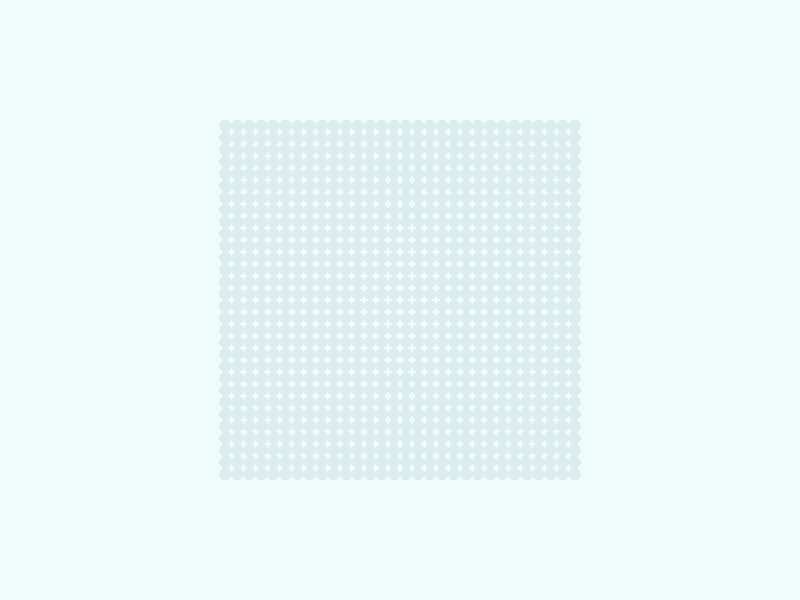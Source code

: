 global_settings {
  assumed_gamma 1
}
light_source {
  <-0.6, 1.6, 3.7>*10000
  rgb 1.3
}
camera {
  location <0,0,100>
  look_at <0,0,0>
}
background {
  color rgb < 0.87, 0.97, 0.97 >
}
sphere {
< -29.0, -29.0, 0 >, 1.0

pigment { color rgb < 0.7076058253635876, 0.850663157565677, 0.8452601409524215 >
}}
sphere {
< -29.0, -27.0, 0 >, 1.0

pigment { color rgb < 0.7076058253635876, 0.850663157565677, 0.8452601409524215 >
}}
sphere {
< -29.0, -25.0, 0 >, 1.0

pigment { color rgb < 0.7076058253635876, 0.850663157565677, 0.8452601409524215 >
}}
sphere {
< -29.0, -23.0, 0 >, 1.0

pigment { color rgb < 0.7076058253635876, 0.850663157565677, 0.8452601409524215 >
}}
sphere {
< -29.0, -21.0, 0 >, 1.0

pigment { color rgb < 0.7076058253635876, 0.850663157565677, 0.8452601409524215 >
}}
sphere {
< -29.0, -19.0, 0 >, 1.0

pigment { color rgb < 0.7076058253635876, 0.850663157565677, 0.8452601409524215 >
}}
sphere {
< -29.0, -17.0, 0 >, 1.0

pigment { color rgb < 0.7076058253635876, 0.850663157565677, 0.8452601409524215 >
}}
sphere {
< -29.0, -15.0, 0 >, 1.0

pigment { color rgb < 0.7076058253635876, 0.850663157565677, 0.8452601409524215 >
}}
sphere {
< -29.0, -13.0, 0 >, 1.0

pigment { color rgb < 0.7076058253635876, 0.850663157565677, 0.8452601409524215 >
}}
sphere {
< -29.0, -11.0, 0 >, 1.0

pigment { color rgb < 0.7076058253635876, 0.850663157565677, 0.8452601409524215 >
}}
sphere {
< -29.0, -9.0, 0 >, 1.0

pigment { color rgb < 0.7076058253635876, 0.850663157565677, 0.8452601409524215 >
}}
sphere {
< -29.0, -7.0, 0 >, 1.0

pigment { color rgb < 0.7076058253635876, 0.850663157565677, 0.8452601409524215 >
}}
sphere {
< -29.0, -5.0, 0 >, 1.0

pigment { color rgb < 0.7076058253635876, 0.850663157565677, 0.8452601409524215 >
}}
sphere {
< -29.0, -3.0, 0 >, 1.0

pigment { color rgb < 0.7076058253635876, 0.850663157565677, 0.8452601409524215 >
}}
sphere {
< -29.0, -1.0, 0 >, 1.0

pigment { color rgb < 0.7076058253635876, 0.850663157565677, 0.8452601409524215 >
}}
sphere {
< -29.0, 1.0, 0 >, 1.0

pigment { color rgb < 0.7076058253635876, 0.850663157565677, 0.8452601409524215 >
}}
sphere {
< -29.0, 3.0, 0 >, 1.0

pigment { color rgb < 0.7076058253635876, 0.850663157565677, 0.8452601409524215 >
}}
sphere {
< -29.0, 5.0, 0 >, 1.0

pigment { color rgb < 0.7076058253635876, 0.850663157565677, 0.8452601409524215 >
}}
sphere {
< -29.0, 7.0, 0 >, 1.0

pigment { color rgb < 0.7076058253635876, 0.850663157565677, 0.8452601409524215 >
}}
sphere {
< -29.0, 9.0, 0 >, 1.0

pigment { color rgb < 0.7076058253635876, 0.850663157565677, 0.8452601409524215 >
}}
sphere {
< -29.0, 11.0, 0 >, 1.0

pigment { color rgb < 0.7076058253635876, 0.850663157565677, 0.8452601409524215 >
}}
sphere {
< -29.0, 13.0, 0 >, 1.0

pigment { color rgb < 0.7076058253635876, 0.850663157565677, 0.8452601409524215 >
}}
sphere {
< -29.0, 15.0, 0 >, 1.0

pigment { color rgb < 0.7076058253635876, 0.850663157565677, 0.8452601409524215 >
}}
sphere {
< -29.0, 17.0, 0 >, 1.0

pigment { color rgb < 0.7076058253635876, 0.850663157565677, 0.8452601409524215 >
}}
sphere {
< -29.0, 19.0, 0 >, 1.0

pigment { color rgb < 0.7076058253635876, 0.850663157565677, 0.8452601409524215 >
}}
sphere {
< -29.0, 21.0, 0 >, 1.0

pigment { color rgb < 0.7076058253635876, 0.850663157565677, 0.8452601409524215 >
}}
sphere {
< -29.0, 23.0, 0 >, 1.0

pigment { color rgb < 0.7076058253635876, 0.850663157565677, 0.8452601409524215 >
}}
sphere {
< -29.0, 25.0, 0 >, 1.0

pigment { color rgb < 0.7076058253635876, 0.850663157565677, 0.8452601409524215 >
}}
sphere {
< -29.0, 27.0, 0 >, 1.0

pigment { color rgb < 0.7076058253635876, 0.850663157565677, 0.8452601409524215 >
}}
sphere {
< -29.0, 29.0, 0 >, 1.0

pigment { color rgb < 0.7076058253635876, 0.850663157565677, 0.8452601409524215 >
}}
sphere {
< -27.0, -29.0, 0 >, 1.0

pigment { color rgb < 0.7076058253635876, 0.850663157565677, 0.8452601409524215 >
}}
sphere {
< -27.0, -27.0, 0 >, 1.0

pigment { color rgb < 0.7076058253635876, 0.850663157565677, 0.8452601409524215 >
}}
sphere {
< -27.0, -25.0, 0 >, 1.0

pigment { color rgb < 0.7076058253635876, 0.850663157565677, 0.8452601409524215 >
}}
sphere {
< -27.0, -23.0, 0 >, 1.0

pigment { color rgb < 0.7076058253635876, 0.850663157565677, 0.8452601409524215 >
}}
sphere {
< -27.0, -21.0, 0 >, 1.0

pigment { color rgb < 0.7076058253635876, 0.850663157565677, 0.8452601409524215 >
}}
sphere {
< -27.0, -19.0, 0 >, 1.0

pigment { color rgb < 0.7076058253635876, 0.850663157565677, 0.8452601409524215 >
}}
sphere {
< -27.0, -17.0, 0 >, 1.0

pigment { color rgb < 0.7076058253635876, 0.850663157565677, 0.8452601409524215 >
}}
sphere {
< -27.0, -15.0, 0 >, 1.0

pigment { color rgb < 0.7076058253635876, 0.850663157565677, 0.8452601409524215 >
}}
sphere {
< -27.0, -13.0, 0 >, 1.0

pigment { color rgb < 0.7076058253635876, 0.850663157565677, 0.8452601409524215 >
}}
sphere {
< -27.0, -11.0, 0 >, 1.0

pigment { color rgb < 0.7076058253635876, 0.850663157565677, 0.8452601409524215 >
}}
sphere {
< -27.0, -9.0, 0 >, 1.0

pigment { color rgb < 0.7076058253635876, 0.850663157565677, 0.8452601409524215 >
}}
sphere {
< -27.0, -7.0, 0 >, 1.0

pigment { color rgb < 0.7076058253635876, 0.850663157565677, 0.8452601409524215 >
}}
sphere {
< -27.0, -5.0, 0 >, 1.0

pigment { color rgb < 0.7076058253635876, 0.850663157565677, 0.8452601409524215 >
}}
sphere {
< -27.0, -3.0, 0 >, 1.0

pigment { color rgb < 0.7076058253635876, 0.850663157565677, 0.8452601409524215 >
}}
sphere {
< -27.0, -1.0, 0 >, 1.0

pigment { color rgb < 0.7076058253635876, 0.850663157565677, 0.8452601409524215 >
}}
sphere {
< -27.0, 1.0, 0 >, 1.0

pigment { color rgb < 0.7076058253635876, 0.850663157565677, 0.8452601409524215 >
}}
sphere {
< -27.0, 3.0, 0 >, 1.0

pigment { color rgb < 0.7076058253635876, 0.850663157565677, 0.8452601409524215 >
}}
sphere {
< -27.0, 5.0, 0 >, 1.0

pigment { color rgb < 0.7076058253635876, 0.850663157565677, 0.8452601409524215 >
}}
sphere {
< -27.0, 7.0, 0 >, 1.0

pigment { color rgb < 0.7076058253635876, 0.850663157565677, 0.8452601409524215 >
}}
sphere {
< -27.0, 9.0, 0 >, 1.0

pigment { color rgb < 0.7076058253635876, 0.850663157565677, 0.8452601409524215 >
}}
sphere {
< -27.0, 11.0, 0 >, 1.0

pigment { color rgb < 0.7076058253635876, 0.850663157565677, 0.8452601409524215 >
}}
sphere {
< -27.0, 13.0, 0 >, 1.0

pigment { color rgb < 0.7076058253635876, 0.850663157565677, 0.8452601409524215 >
}}
sphere {
< -27.0, 15.0, 0 >, 1.0

pigment { color rgb < 0.7076058253635876, 0.850663157565677, 0.8452601409524215 >
}}
sphere {
< -27.0, 17.0, 0 >, 1.0

pigment { color rgb < 0.7076058253635876, 0.850663157565677, 0.8452601409524215 >
}}
sphere {
< -27.0, 19.0, 0 >, 1.0

pigment { color rgb < 0.7076058253635876, 0.850663157565677, 0.8452601409524215 >
}}
sphere {
< -27.0, 21.0, 0 >, 1.0

pigment { color rgb < 0.7076058253635876, 0.850663157565677, 0.8452601409524215 >
}}
sphere {
< -27.0, 23.0, 0 >, 1.0

pigment { color rgb < 0.7076058253635876, 0.850663157565677, 0.8452601409524215 >
}}
sphere {
< -27.0, 25.0, 0 >, 1.0

pigment { color rgb < 0.7076058253635876, 0.850663157565677, 0.8452601409524215 >
}}
sphere {
< -27.0, 27.0, 0 >, 1.0

pigment { color rgb < 0.7076058253635876, 0.850663157565677, 0.8452601409524215 >
}}
sphere {
< -27.0, 29.0, 0 >, 1.0

pigment { color rgb < 0.7076058253635876, 0.850663157565677, 0.8452601409524215 >
}}
sphere {
< -25.0, -29.0, 0 >, 1.0

pigment { color rgb < 0.7076058253635876, 0.850663157565677, 0.8452601409524215 >
}}
sphere {
< -25.0, -27.0, 0 >, 1.0

pigment { color rgb < 0.7076058253635876, 0.850663157565677, 0.8452601409524215 >
}}
sphere {
< -25.0, -25.0, 0 >, 1.0

pigment { color rgb < 0.7076058253635876, 0.850663157565677, 0.8452601409524215 >
}}
sphere {
< -25.0, -23.0, 0 >, 1.0

pigment { color rgb < 0.7076058253635876, 0.850663157565677, 0.8452601409524215 >
}}
sphere {
< -25.0, -21.0, 0 >, 1.0

pigment { color rgb < 0.7076058253635876, 0.850663157565677, 0.8452601409524215 >
}}
sphere {
< -25.0, -19.0, 0 >, 1.0

pigment { color rgb < 0.7076058253635876, 0.850663157565677, 0.8452601409524215 >
}}
sphere {
< -25.0, -17.0, 0 >, 1.0

pigment { color rgb < 0.7076058253635876, 0.850663157565677, 0.8452601409524215 >
}}
sphere {
< -25.0, -15.0, 0 >, 1.0

pigment { color rgb < 0.7076058253635876, 0.850663157565677, 0.8452601409524215 >
}}
sphere {
< -25.0, -13.0, 0 >, 1.0

pigment { color rgb < 0.7076058253635876, 0.850663157565677, 0.8452601409524215 >
}}
sphere {
< -25.0, -11.0, 0 >, 1.0

pigment { color rgb < 0.7076058253635876, 0.850663157565677, 0.8452601409524215 >
}}
sphere {
< -25.0, -9.0, 0 >, 1.0

pigment { color rgb < 0.7076058253635876, 0.850663157565677, 0.8452601409524215 >
}}
sphere {
< -25.0, -7.0, 0 >, 1.0

pigment { color rgb < 0.7076058253635876, 0.850663157565677, 0.8452601409524215 >
}}
sphere {
< -25.0, -5.0, 0 >, 1.0

pigment { color rgb < 0.7076058253635876, 0.850663157565677, 0.8452601409524215 >
}}
sphere {
< -25.0, -3.0, 0 >, 1.0

pigment { color rgb < 0.7076058253635876, 0.850663157565677, 0.8452601409524215 >
}}
sphere {
< -25.0, -1.0, 0 >, 1.0

pigment { color rgb < 0.7076058253635876, 0.850663157565677, 0.8452601409524215 >
}}
sphere {
< -25.0, 1.0, 0 >, 1.0

pigment { color rgb < 0.7076058253635876, 0.850663157565677, 0.8452601409524215 >
}}
sphere {
< -25.0, 3.0, 0 >, 1.0

pigment { color rgb < 0.7076058253635876, 0.850663157565677, 0.8452601409524215 >
}}
sphere {
< -25.0, 5.0, 0 >, 1.0

pigment { color rgb < 0.7076058253635876, 0.850663157565677, 0.8452601409524215 >
}}
sphere {
< -25.0, 7.0, 0 >, 1.0

pigment { color rgb < 0.7076058253635876, 0.850663157565677, 0.8452601409524215 >
}}
sphere {
< -25.0, 9.0, 0 >, 1.0

pigment { color rgb < 0.7076058253635876, 0.850663157565677, 0.8452601409524215 >
}}
sphere {
< -25.0, 11.0, 0 >, 1.0

pigment { color rgb < 0.7076058253635876, 0.850663157565677, 0.8452601409524215 >
}}
sphere {
< -25.0, 13.0, 0 >, 1.0

pigment { color rgb < 0.7076058253635876, 0.850663157565677, 0.8452601409524215 >
}}
sphere {
< -25.0, 15.0, 0 >, 1.0

pigment { color rgb < 0.7076058253635876, 0.850663157565677, 0.8452601409524215 >
}}
sphere {
< -25.0, 17.0, 0 >, 1.0

pigment { color rgb < 0.7076058253635876, 0.850663157565677, 0.8452601409524215 >
}}
sphere {
< -25.0, 19.0, 0 >, 1.0

pigment { color rgb < 0.7076058253635876, 0.850663157565677, 0.8452601409524215 >
}}
sphere {
< -25.0, 21.0, 0 >, 1.0

pigment { color rgb < 0.7076058253635876, 0.850663157565677, 0.8452601409524215 >
}}
sphere {
< -25.0, 23.0, 0 >, 1.0

pigment { color rgb < 0.7076058253635876, 0.850663157565677, 0.8452601409524215 >
}}
sphere {
< -25.0, 25.0, 0 >, 1.0

pigment { color rgb < 0.7076058253635876, 0.850663157565677, 0.8452601409524215 >
}}
sphere {
< -25.0, 27.0, 0 >, 1.0

pigment { color rgb < 0.7076058253635876, 0.850663157565677, 0.8452601409524215 >
}}
sphere {
< -25.0, 29.0, 0 >, 1.0

pigment { color rgb < 0.7076058253635876, 0.850663157565677, 0.8452601409524215 >
}}
sphere {
< -23.0, -29.0, 0 >, 1.0

pigment { color rgb < 0.7076058253635876, 0.850663157565677, 0.8452601409524215 >
}}
sphere {
< -23.0, -27.0, 0 >, 1.0

pigment { color rgb < 0.7076058253635876, 0.850663157565677, 0.8452601409524215 >
}}
sphere {
< -23.0, -25.0, 0 >, 1.0

pigment { color rgb < 0.7076058253635876, 0.850663157565677, 0.8452601409524215 >
}}
sphere {
< -23.0, -23.0, 0 >, 1.0

pigment { color rgb < 0.7076058253635876, 0.850663157565677, 0.8452601409524215 >
}}
sphere {
< -23.0, -21.0, 0 >, 1.0

pigment { color rgb < 0.7076058253635876, 0.850663157565677, 0.8452601409524215 >
}}
sphere {
< -23.0, -19.0, 0 >, 1.0

pigment { color rgb < 0.7076058253635876, 0.850663157565677, 0.8452601409524215 >
}}
sphere {
< -23.0, -17.0, 0 >, 1.0

pigment { color rgb < 0.7076058253635876, 0.850663157565677, 0.8452601409524215 >
}}
sphere {
< -23.0, -15.0, 0 >, 1.0

pigment { color rgb < 0.7076058253635876, 0.850663157565677, 0.8452601409524215 >
}}
sphere {
< -23.0, -13.0, 0 >, 1.0

pigment { color rgb < 0.7076058253635876, 0.850663157565677, 0.8452601409524215 >
}}
sphere {
< -23.0, -11.0, 0 >, 1.0

pigment { color rgb < 0.7076058253635876, 0.850663157565677, 0.8452601409524215 >
}}
sphere {
< -23.0, -9.0, 0 >, 1.0

pigment { color rgb < 0.7076058253635876, 0.850663157565677, 0.8452601409524215 >
}}
sphere {
< -23.0, -7.0, 0 >, 1.0

pigment { color rgb < 0.7076058253635876, 0.850663157565677, 0.8452601409524215 >
}}
sphere {
< -23.0, -5.0, 0 >, 1.0

pigment { color rgb < 0.7076058253635876, 0.850663157565677, 0.8452601409524215 >
}}
sphere {
< -23.0, -3.0, 0 >, 1.0

pigment { color rgb < 0.7076058253635876, 0.850663157565677, 0.8452601409524215 >
}}
sphere {
< -23.0, -1.0, 0 >, 1.0

pigment { color rgb < 0.7076058253635876, 0.850663157565677, 0.8452601409524215 >
}}
sphere {
< -23.0, 1.0, 0 >, 1.0

pigment { color rgb < 0.7076058253635876, 0.850663157565677, 0.8452601409524215 >
}}
sphere {
< -23.0, 3.0, 0 >, 1.0

pigment { color rgb < 0.7076058253635876, 0.850663157565677, 0.8452601409524215 >
}}
sphere {
< -23.0, 5.0, 0 >, 1.0

pigment { color rgb < 0.7076058253635876, 0.850663157565677, 0.8452601409524215 >
}}
sphere {
< -23.0, 7.0, 0 >, 1.0

pigment { color rgb < 0.7076058253635876, 0.850663157565677, 0.8452601409524215 >
}}
sphere {
< -23.0, 9.0, 0 >, 1.0

pigment { color rgb < 0.7076058253635876, 0.850663157565677, 0.8452601409524215 >
}}
sphere {
< -23.0, 11.0, 0 >, 1.0

pigment { color rgb < 0.7076058253635876, 0.850663157565677, 0.8452601409524215 >
}}
sphere {
< -23.0, 13.0, 0 >, 1.0

pigment { color rgb < 0.7076058253635876, 0.850663157565677, 0.8452601409524215 >
}}
sphere {
< -23.0, 15.0, 0 >, 1.0

pigment { color rgb < 0.7076058253635876, 0.850663157565677, 0.8452601409524215 >
}}
sphere {
< -23.0, 17.0, 0 >, 1.0

pigment { color rgb < 0.7076058253635876, 0.850663157565677, 0.8452601409524215 >
}}
sphere {
< -23.0, 19.0, 0 >, 1.0

pigment { color rgb < 0.7076058253635876, 0.850663157565677, 0.8452601409524215 >
}}
sphere {
< -23.0, 21.0, 0 >, 1.0

pigment { color rgb < 0.7076058253635876, 0.850663157565677, 0.8452601409524215 >
}}
sphere {
< -23.0, 23.0, 0 >, 1.0

pigment { color rgb < 0.7076058253635876, 0.850663157565677, 0.8452601409524215 >
}}
sphere {
< -23.0, 25.0, 0 >, 1.0

pigment { color rgb < 0.7076058253635876, 0.850663157565677, 0.8452601409524215 >
}}
sphere {
< -23.0, 27.0, 0 >, 1.0

pigment { color rgb < 0.7076058253635876, 0.850663157565677, 0.8452601409524215 >
}}
sphere {
< -23.0, 29.0, 0 >, 1.0

pigment { color rgb < 0.7076058253635876, 0.850663157565677, 0.8452601409524215 >
}}
sphere {
< -21.0, -29.0, 0 >, 1.0

pigment { color rgb < 0.7076058253635876, 0.850663157565677, 0.8452601409524215 >
}}
sphere {
< -21.0, -27.0, 0 >, 1.0

pigment { color rgb < 0.7076058253635876, 0.850663157565677, 0.8452601409524215 >
}}
sphere {
< -21.0, -25.0, 0 >, 1.0

pigment { color rgb < 0.7076058253635876, 0.850663157565677, 0.8452601409524215 >
}}
sphere {
< -21.0, -23.0, 0 >, 1.0

pigment { color rgb < 0.7076058253635876, 0.850663157565677, 0.8452601409524215 >
}}
sphere {
< -21.0, -21.0, 0 >, 1.0

pigment { color rgb < 0.7076058253635876, 0.850663157565677, 0.8452601409524215 >
}}
sphere {
< -21.0, -19.0, 0 >, 1.0

pigment { color rgb < 0.7076058253635876, 0.850663157565677, 0.8452601409524215 >
}}
sphere {
< -21.0, -17.0, 0 >, 1.0

pigment { color rgb < 0.7076058253635876, 0.850663157565677, 0.8452601409524215 >
}}
sphere {
< -21.0, -15.0, 0 >, 1.0

pigment { color rgb < 0.7076058253635876, 0.850663157565677, 0.8452601409524215 >
}}
sphere {
< -21.0, -13.0, 0 >, 1.0

pigment { color rgb < 0.7076058253635876, 0.850663157565677, 0.8452601409524215 >
}}
sphere {
< -21.0, -11.0, 0 >, 1.0

pigment { color rgb < 0.7076058253635876, 0.850663157565677, 0.8452601409524215 >
}}
sphere {
< -21.0, -9.0, 0 >, 1.0

pigment { color rgb < 0.7076058253635876, 0.850663157565677, 0.8452601409524215 >
}}
sphere {
< -21.0, -7.0, 0 >, 1.0

pigment { color rgb < 0.7076058253635876, 0.850663157565677, 0.8452601409524215 >
}}
sphere {
< -21.0, -5.0, 0 >, 1.0

pigment { color rgb < 0.7076058253635876, 0.850663157565677, 0.8452601409524215 >
}}
sphere {
< -21.0, -3.0, 0 >, 1.0

pigment { color rgb < 0.7076058253635876, 0.850663157565677, 0.8452601409524215 >
}}
sphere {
< -21.0, -1.0, 0 >, 1.0

pigment { color rgb < 0.7076058253635876, 0.850663157565677, 0.8452601409524215 >
}}
sphere {
< -21.0, 1.0, 0 >, 1.0

pigment { color rgb < 0.7076058253635876, 0.850663157565677, 0.8452601409524215 >
}}
sphere {
< -21.0, 3.0, 0 >, 1.0

pigment { color rgb < 0.7076058253635876, 0.850663157565677, 0.8452601409524215 >
}}
sphere {
< -21.0, 5.0, 0 >, 1.0

pigment { color rgb < 0.7076058253635876, 0.850663157565677, 0.8452601409524215 >
}}
sphere {
< -21.0, 7.0, 0 >, 1.0

pigment { color rgb < 0.7076058253635876, 0.850663157565677, 0.8452601409524215 >
}}
sphere {
< -21.0, 9.0, 0 >, 1.0

pigment { color rgb < 0.7076058253635876, 0.850663157565677, 0.8452601409524215 >
}}
sphere {
< -21.0, 11.0, 0 >, 1.0

pigment { color rgb < 0.7076058253635876, 0.850663157565677, 0.8452601409524215 >
}}
sphere {
< -21.0, 13.0, 0 >, 1.0

pigment { color rgb < 0.7076058253635876, 0.850663157565677, 0.8452601409524215 >
}}
sphere {
< -21.0, 15.0, 0 >, 1.0

pigment { color rgb < 0.7076058253635876, 0.850663157565677, 0.8452601409524215 >
}}
sphere {
< -21.0, 17.0, 0 >, 1.0

pigment { color rgb < 0.7076058253635876, 0.850663157565677, 0.8452601409524215 >
}}
sphere {
< -21.0, 19.0, 0 >, 1.0

pigment { color rgb < 0.7076058253635876, 0.850663157565677, 0.8452601409524215 >
}}
sphere {
< -21.0, 21.0, 0 >, 1.0

pigment { color rgb < 0.7076058253635876, 0.850663157565677, 0.8452601409524215 >
}}
sphere {
< -21.0, 23.0, 0 >, 1.0

pigment { color rgb < 0.7076058253635876, 0.850663157565677, 0.8452601409524215 >
}}
sphere {
< -21.0, 25.0, 0 >, 1.0

pigment { color rgb < 0.7076058253635876, 0.850663157565677, 0.8452601409524215 >
}}
sphere {
< -21.0, 27.0, 0 >, 1.0

pigment { color rgb < 0.7076058253635876, 0.850663157565677, 0.8452601409524215 >
}}
sphere {
< -21.0, 29.0, 0 >, 1.0

pigment { color rgb < 0.7076058253635876, 0.850663157565677, 0.8452601409524215 >
}}
sphere {
< -19.0, -29.0, 0 >, 1.0

pigment { color rgb < 0.7076058253635876, 0.850663157565677, 0.8452601409524215 >
}}
sphere {
< -19.0, -27.0, 0 >, 1.0

pigment { color rgb < 0.7076058253635876, 0.850663157565677, 0.8452601409524215 >
}}
sphere {
< -19.0, -25.0, 0 >, 1.0

pigment { color rgb < 0.7076058253635876, 0.850663157565677, 0.8452601409524215 >
}}
sphere {
< -19.0, -23.0, 0 >, 1.0

pigment { color rgb < 0.7076058253635876, 0.850663157565677, 0.8452601409524215 >
}}
sphere {
< -19.0, -21.0, 0 >, 1.0

pigment { color rgb < 0.7076058253635876, 0.850663157565677, 0.8452601409524215 >
}}
sphere {
< -19.0, -19.0, 0 >, 1.0

pigment { color rgb < 0.7076058253635876, 0.850663157565677, 0.8452601409524215 >
}}
sphere {
< -19.0, -17.0, 0 >, 1.0

pigment { color rgb < 0.7076058253635876, 0.850663157565677, 0.8452601409524215 >
}}
sphere {
< -19.0, -15.0, 0 >, 1.0

pigment { color rgb < 0.7076058253635876, 0.850663157565677, 0.8452601409524215 >
}}
sphere {
< -19.0, -13.0, 0 >, 1.0

pigment { color rgb < 0.7076058253635876, 0.850663157565677, 0.8452601409524215 >
}}
sphere {
< -19.0, -11.0, 0 >, 1.0

pigment { color rgb < 0.7076058253635876, 0.850663157565677, 0.8452601409524215 >
}}
sphere {
< -19.0, -9.0, 0 >, 1.0

pigment { color rgb < 0.7076058253635876, 0.850663157565677, 0.8452601409524215 >
}}
sphere {
< -19.0, -7.0, 0 >, 1.0

pigment { color rgb < 0.7076058253635876, 0.850663157565677, 0.8452601409524215 >
}}
sphere {
< -19.0, -5.0, 0 >, 1.0

pigment { color rgb < 0.7076058253635876, 0.850663157565677, 0.8452601409524215 >
}}
sphere {
< -19.0, -3.0, 0 >, 1.0

pigment { color rgb < 0.7076058253635876, 0.850663157565677, 0.8452601409524215 >
}}
sphere {
< -19.0, -1.0, 0 >, 1.0

pigment { color rgb < 0.7076058253635876, 0.850663157565677, 0.8452601409524215 >
}}
sphere {
< -19.0, 1.0, 0 >, 1.0

pigment { color rgb < 0.7076058253635876, 0.850663157565677, 0.8452601409524215 >
}}
sphere {
< -19.0, 3.0, 0 >, 1.0

pigment { color rgb < 0.7076058253635876, 0.850663157565677, 0.8452601409524215 >
}}
sphere {
< -19.0, 5.0, 0 >, 1.0

pigment { color rgb < 0.7076058253635876, 0.850663157565677, 0.8452601409524215 >
}}
sphere {
< -19.0, 7.0, 0 >, 1.0

pigment { color rgb < 0.7076058253635876, 0.850663157565677, 0.8452601409524215 >
}}
sphere {
< -19.0, 9.0, 0 >, 1.0

pigment { color rgb < 0.7076058253635876, 0.850663157565677, 0.8452601409524215 >
}}
sphere {
< -19.0, 11.0, 0 >, 1.0

pigment { color rgb < 0.7076058253635876, 0.850663157565677, 0.8452601409524215 >
}}
sphere {
< -19.0, 13.0, 0 >, 1.0

pigment { color rgb < 0.7076058253635876, 0.850663157565677, 0.8452601409524215 >
}}
sphere {
< -19.0, 15.0, 0 >, 1.0

pigment { color rgb < 0.7076058253635876, 0.850663157565677, 0.8452601409524215 >
}}
sphere {
< -19.0, 17.0, 0 >, 1.0

pigment { color rgb < 0.7076058253635876, 0.850663157565677, 0.8452601409524215 >
}}
sphere {
< -19.0, 19.0, 0 >, 1.0

pigment { color rgb < 0.7076058253635876, 0.850663157565677, 0.8452601409524215 >
}}
sphere {
< -19.0, 21.0, 0 >, 1.0

pigment { color rgb < 0.7076058253635876, 0.850663157565677, 0.8452601409524215 >
}}
sphere {
< -19.0, 23.0, 0 >, 1.0

pigment { color rgb < 0.7076058253635876, 0.850663157565677, 0.8452601409524215 >
}}
sphere {
< -19.0, 25.0, 0 >, 1.0

pigment { color rgb < 0.7076058253635876, 0.850663157565677, 0.8452601409524215 >
}}
sphere {
< -19.0, 27.0, 0 >, 1.0

pigment { color rgb < 0.7076058253635876, 0.850663157565677, 0.8452601409524215 >
}}
sphere {
< -19.0, 29.0, 0 >, 1.0

pigment { color rgb < 0.7076058253635876, 0.850663157565677, 0.8452601409524215 >
}}
sphere {
< -17.0, -29.0, 0 >, 1.0

pigment { color rgb < 0.7076058253635876, 0.850663157565677, 0.8452601409524215 >
}}
sphere {
< -17.0, -27.0, 0 >, 1.0

pigment { color rgb < 0.7076058253635876, 0.850663157565677, 0.8452601409524215 >
}}
sphere {
< -17.0, -25.0, 0 >, 1.0

pigment { color rgb < 0.7076058253635876, 0.850663157565677, 0.8452601409524215 >
}}
sphere {
< -17.0, -23.0, 0 >, 1.0

pigment { color rgb < 0.7076058253635876, 0.850663157565677, 0.8452601409524215 >
}}
sphere {
< -17.0, -21.0, 0 >, 1.0

pigment { color rgb < 0.7076058253635876, 0.850663157565677, 0.8452601409524215 >
}}
sphere {
< -17.0, -19.0, 0 >, 1.0

pigment { color rgb < 0.7076058253635876, 0.850663157565677, 0.8452601409524215 >
}}
sphere {
< -17.0, -17.0, 0 >, 1.0

pigment { color rgb < 0.7076058253635876, 0.850663157565677, 0.8452601409524215 >
}}
sphere {
< -17.0, -15.0, 0 >, 1.0

pigment { color rgb < 0.7076058253635876, 0.850663157565677, 0.8452601409524215 >
}}
sphere {
< -17.0, -13.0, 0 >, 1.0

pigment { color rgb < 0.7076058253635876, 0.850663157565677, 0.8452601409524215 >
}}
sphere {
< -17.0, -11.0, 0 >, 1.0

pigment { color rgb < 0.7076058253635876, 0.850663157565677, 0.8452601409524215 >
}}
sphere {
< -17.0, -9.0, 0 >, 1.0

pigment { color rgb < 0.7076058253635876, 0.850663157565677, 0.8452601409524215 >
}}
sphere {
< -17.0, -7.0, 0 >, 1.0

pigment { color rgb < 0.7076058253635876, 0.850663157565677, 0.8452601409524215 >
}}
sphere {
< -17.0, -5.0, 0 >, 1.0

pigment { color rgb < 0.7076058253635876, 0.850663157565677, 0.8452601409524215 >
}}
sphere {
< -17.0, -3.0, 0 >, 1.0

pigment { color rgb < 0.7076058253635876, 0.850663157565677, 0.8452601409524215 >
}}
sphere {
< -17.0, -1.0, 0 >, 1.0

pigment { color rgb < 0.7076058253635876, 0.850663157565677, 0.8452601409524215 >
}}
sphere {
< -17.0, 1.0, 0 >, 1.0

pigment { color rgb < 0.7076058253635876, 0.850663157565677, 0.8452601409524215 >
}}
sphere {
< -17.0, 3.0, 0 >, 1.0

pigment { color rgb < 0.7076058253635876, 0.850663157565677, 0.8452601409524215 >
}}
sphere {
< -17.0, 5.0, 0 >, 1.0

pigment { color rgb < 0.7076058253635876, 0.850663157565677, 0.8452601409524215 >
}}
sphere {
< -17.0, 7.0, 0 >, 1.0

pigment { color rgb < 0.7076058253635876, 0.850663157565677, 0.8452601409524215 >
}}
sphere {
< -17.0, 9.0, 0 >, 1.0

pigment { color rgb < 0.7076058253635876, 0.850663157565677, 0.8452601409524215 >
}}
sphere {
< -17.0, 11.0, 0 >, 1.0

pigment { color rgb < 0.7076058253635876, 0.850663157565677, 0.8452601409524215 >
}}
sphere {
< -17.0, 13.0, 0 >, 1.0

pigment { color rgb < 0.7076058253635876, 0.850663157565677, 0.8452601409524215 >
}}
sphere {
< -17.0, 15.0, 0 >, 1.0

pigment { color rgb < 0.7076058253635876, 0.850663157565677, 0.8452601409524215 >
}}
sphere {
< -17.0, 17.0, 0 >, 1.0

pigment { color rgb < 0.7076058253635876, 0.850663157565677, 0.8452601409524215 >
}}
sphere {
< -17.0, 19.0, 0 >, 1.0

pigment { color rgb < 0.7076058253635876, 0.850663157565677, 0.8452601409524215 >
}}
sphere {
< -17.0, 21.0, 0 >, 1.0

pigment { color rgb < 0.7076058253635876, 0.850663157565677, 0.8452601409524215 >
}}
sphere {
< -17.0, 23.0, 0 >, 1.0

pigment { color rgb < 0.7076058253635876, 0.850663157565677, 0.8452601409524215 >
}}
sphere {
< -17.0, 25.0, 0 >, 1.0

pigment { color rgb < 0.7076058253635876, 0.850663157565677, 0.8452601409524215 >
}}
sphere {
< -17.0, 27.0, 0 >, 1.0

pigment { color rgb < 0.7076058253635876, 0.850663157565677, 0.8452601409524215 >
}}
sphere {
< -17.0, 29.0, 0 >, 1.0

pigment { color rgb < 0.7076058253635876, 0.850663157565677, 0.8452601409524215 >
}}
sphere {
< -15.0, -29.0, 0 >, 1.0

pigment { color rgb < 0.7076058253635876, 0.850663157565677, 0.8452601409524215 >
}}
sphere {
< -15.0, -27.0, 0 >, 1.0

pigment { color rgb < 0.7076058253635876, 0.850663157565677, 0.8452601409524215 >
}}
sphere {
< -15.0, -25.0, 0 >, 1.0

pigment { color rgb < 0.7076058253635876, 0.850663157565677, 0.8452601409524215 >
}}
sphere {
< -15.0, -23.0, 0 >, 1.0

pigment { color rgb < 0.7076058253635876, 0.850663157565677, 0.8452601409524215 >
}}
sphere {
< -15.0, -21.0, 0 >, 1.0

pigment { color rgb < 0.7076058253635876, 0.850663157565677, 0.8452601409524215 >
}}
sphere {
< -15.0, -19.0, 0 >, 1.0

pigment { color rgb < 0.7076058253635876, 0.850663157565677, 0.8452601409524215 >
}}
sphere {
< -15.0, -17.0, 0 >, 1.0

pigment { color rgb < 0.7076058253635876, 0.850663157565677, 0.8452601409524215 >
}}
sphere {
< -15.0, -15.0, 0 >, 1.0

pigment { color rgb < 0.7076058253635876, 0.850663157565677, 0.8452601409524215 >
}}
sphere {
< -15.0, -13.0, 0 >, 1.0

pigment { color rgb < 0.7076058253635876, 0.850663157565677, 0.8452601409524215 >
}}
sphere {
< -15.0, -11.0, 0 >, 1.0

pigment { color rgb < 0.7076058253635876, 0.850663157565677, 0.8452601409524215 >
}}
sphere {
< -15.0, -9.0, 0 >, 1.0

pigment { color rgb < 0.7076058253635876, 0.850663157565677, 0.8452601409524215 >
}}
sphere {
< -15.0, -7.0, 0 >, 1.0

pigment { color rgb < 0.7076058253635876, 0.850663157565677, 0.8452601409524215 >
}}
sphere {
< -15.0, -5.0, 0 >, 1.0

pigment { color rgb < 0.7076058253635876, 0.850663157565677, 0.8452601409524215 >
}}
sphere {
< -15.0, -3.0, 0 >, 1.0

pigment { color rgb < 0.7076058253635876, 0.850663157565677, 0.8452601409524215 >
}}
sphere {
< -15.0, -1.0, 0 >, 1.0

pigment { color rgb < 0.7076058253635876, 0.850663157565677, 0.8452601409524215 >
}}
sphere {
< -15.0, 1.0, 0 >, 1.0

pigment { color rgb < 0.7076058253635876, 0.850663157565677, 0.8452601409524215 >
}}
sphere {
< -15.0, 3.0, 0 >, 1.0

pigment { color rgb < 0.7076058253635876, 0.850663157565677, 0.8452601409524215 >
}}
sphere {
< -15.0, 5.0, 0 >, 1.0

pigment { color rgb < 0.7076058253635876, 0.850663157565677, 0.8452601409524215 >
}}
sphere {
< -15.0, 7.0, 0 >, 1.0

pigment { color rgb < 0.7076058253635876, 0.850663157565677, 0.8452601409524215 >
}}
sphere {
< -15.0, 9.0, 0 >, 1.0

pigment { color rgb < 0.7076058253635876, 0.850663157565677, 0.8452601409524215 >
}}
sphere {
< -15.0, 11.0, 0 >, 1.0

pigment { color rgb < 0.7076058253635876, 0.850663157565677, 0.8452601409524215 >
}}
sphere {
< -15.0, 13.0, 0 >, 1.0

pigment { color rgb < 0.7076058253635876, 0.850663157565677, 0.8452601409524215 >
}}
sphere {
< -15.0, 15.0, 0 >, 1.0

pigment { color rgb < 0.7076058253635876, 0.850663157565677, 0.8452601409524215 >
}}
sphere {
< -15.0, 17.0, 0 >, 1.0

pigment { color rgb < 0.7076058253635876, 0.850663157565677, 0.8452601409524215 >
}}
sphere {
< -15.0, 19.0, 0 >, 1.0

pigment { color rgb < 0.7076058253635876, 0.850663157565677, 0.8452601409524215 >
}}
sphere {
< -15.0, 21.0, 0 >, 1.0

pigment { color rgb < 0.7076058253635876, 0.850663157565677, 0.8452601409524215 >
}}
sphere {
< -15.0, 23.0, 0 >, 1.0

pigment { color rgb < 0.7076058253635876, 0.850663157565677, 0.8452601409524215 >
}}
sphere {
< -15.0, 25.0, 0 >, 1.0

pigment { color rgb < 0.7076058253635876, 0.850663157565677, 0.8452601409524215 >
}}
sphere {
< -15.0, 27.0, 0 >, 1.0

pigment { color rgb < 0.7076058253635876, 0.850663157565677, 0.8452601409524215 >
}}
sphere {
< -15.0, 29.0, 0 >, 1.0

pigment { color rgb < 0.7076058253635876, 0.850663157565677, 0.8452601409524215 >
}}
sphere {
< -13.0, -29.0, 0 >, 1.0

pigment { color rgb < 0.7076058253635876, 0.850663157565677, 0.8452601409524215 >
}}
sphere {
< -13.0, -27.0, 0 >, 1.0

pigment { color rgb < 0.7076058253635876, 0.850663157565677, 0.8452601409524215 >
}}
sphere {
< -13.0, -25.0, 0 >, 1.0

pigment { color rgb < 0.7076058253635876, 0.850663157565677, 0.8452601409524215 >
}}
sphere {
< -13.0, -23.0, 0 >, 1.0

pigment { color rgb < 0.7076058253635876, 0.850663157565677, 0.8452601409524215 >
}}
sphere {
< -13.0, -21.0, 0 >, 1.0

pigment { color rgb < 0.7076058253635876, 0.850663157565677, 0.8452601409524215 >
}}
sphere {
< -13.0, -19.0, 0 >, 1.0

pigment { color rgb < 0.7076058253635876, 0.850663157565677, 0.8452601409524215 >
}}
sphere {
< -13.0, -17.0, 0 >, 1.0

pigment { color rgb < 0.7076058253635876, 0.850663157565677, 0.8452601409524215 >
}}
sphere {
< -13.0, -15.0, 0 >, 1.0

pigment { color rgb < 0.7076058253635876, 0.850663157565677, 0.8452601409524215 >
}}
sphere {
< -13.0, -13.0, 0 >, 1.0

pigment { color rgb < 0.7076058253635876, 0.850663157565677, 0.8452601409524215 >
}}
sphere {
< -13.0, -11.0, 0 >, 1.0

pigment { color rgb < 0.7076058253635876, 0.850663157565677, 0.8452601409524215 >
}}
sphere {
< -13.0, -9.0, 0 >, 1.0

pigment { color rgb < 0.7076058253635876, 0.850663157565677, 0.8452601409524215 >
}}
sphere {
< -13.0, -7.0, 0 >, 1.0

pigment { color rgb < 0.7076058253635876, 0.850663157565677, 0.8452601409524215 >
}}
sphere {
< -13.0, -5.0, 0 >, 1.0

pigment { color rgb < 0.7076058253635876, 0.850663157565677, 0.8452601409524215 >
}}
sphere {
< -13.0, -3.0, 0 >, 1.0

pigment { color rgb < 0.7076058253635876, 0.850663157565677, 0.8452601409524215 >
}}
sphere {
< -13.0, -1.0, 0 >, 1.0

pigment { color rgb < 0.7076058253635876, 0.850663157565677, 0.8452601409524215 >
}}
sphere {
< -13.0, 1.0, 0 >, 1.0

pigment { color rgb < 0.7076058253635876, 0.850663157565677, 0.8452601409524215 >
}}
sphere {
< -13.0, 3.0, 0 >, 1.0

pigment { color rgb < 0.7076058253635876, 0.850663157565677, 0.8452601409524215 >
}}
sphere {
< -13.0, 5.0, 0 >, 1.0

pigment { color rgb < 0.7076058253635876, 0.850663157565677, 0.8452601409524215 >
}}
sphere {
< -13.0, 7.0, 0 >, 1.0

pigment { color rgb < 0.7076058253635876, 0.850663157565677, 0.8452601409524215 >
}}
sphere {
< -13.0, 9.0, 0 >, 1.0

pigment { color rgb < 0.7076058253635876, 0.850663157565677, 0.8452601409524215 >
}}
sphere {
< -13.0, 11.0, 0 >, 1.0

pigment { color rgb < 0.7076058253635876, 0.850663157565677, 0.8452601409524215 >
}}
sphere {
< -13.0, 13.0, 0 >, 1.0

pigment { color rgb < 0.7076058253635876, 0.850663157565677, 0.8452601409524215 >
}}
sphere {
< -13.0, 15.0, 0 >, 1.0

pigment { color rgb < 0.7076058253635876, 0.850663157565677, 0.8452601409524215 >
}}
sphere {
< -13.0, 17.0, 0 >, 1.0

pigment { color rgb < 0.7076058253635876, 0.850663157565677, 0.8452601409524215 >
}}
sphere {
< -13.0, 19.0, 0 >, 1.0

pigment { color rgb < 0.7076058253635876, 0.850663157565677, 0.8452601409524215 >
}}
sphere {
< -13.0, 21.0, 0 >, 1.0

pigment { color rgb < 0.7076058253635876, 0.850663157565677, 0.8452601409524215 >
}}
sphere {
< -13.0, 23.0, 0 >, 1.0

pigment { color rgb < 0.7076058253635876, 0.850663157565677, 0.8452601409524215 >
}}
sphere {
< -13.0, 25.0, 0 >, 1.0

pigment { color rgb < 0.7076058253635876, 0.850663157565677, 0.8452601409524215 >
}}
sphere {
< -13.0, 27.0, 0 >, 1.0

pigment { color rgb < 0.7076058253635876, 0.850663157565677, 0.8452601409524215 >
}}
sphere {
< -13.0, 29.0, 0 >, 1.0

pigment { color rgb < 0.7076058253635876, 0.850663157565677, 0.8452601409524215 >
}}
sphere {
< -11.0, -29.0, 0 >, 1.0

pigment { color rgb < 0.7076058253635876, 0.850663157565677, 0.8452601409524215 >
}}
sphere {
< -11.0, -27.0, 0 >, 1.0

pigment { color rgb < 0.7076058253635876, 0.850663157565677, 0.8452601409524215 >
}}
sphere {
< -11.0, -25.0, 0 >, 1.0

pigment { color rgb < 0.7076058253635876, 0.850663157565677, 0.8452601409524215 >
}}
sphere {
< -11.0, -23.0, 0 >, 1.0

pigment { color rgb < 0.7076058253635876, 0.850663157565677, 0.8452601409524215 >
}}
sphere {
< -11.0, -21.0, 0 >, 1.0

pigment { color rgb < 0.7076058253635876, 0.850663157565677, 0.8452601409524215 >
}}
sphere {
< -11.0, -19.0, 0 >, 1.0

pigment { color rgb < 0.7076058253635876, 0.850663157565677, 0.8452601409524215 >
}}
sphere {
< -11.0, -17.0, 0 >, 1.0

pigment { color rgb < 0.7076058253635876, 0.850663157565677, 0.8452601409524215 >
}}
sphere {
< -11.0, -15.0, 0 >, 1.0

pigment { color rgb < 0.7076058253635876, 0.850663157565677, 0.8452601409524215 >
}}
sphere {
< -11.0, -13.0, 0 >, 1.0

pigment { color rgb < 0.7076058253635876, 0.850663157565677, 0.8452601409524215 >
}}
sphere {
< -11.0, -11.0, 0 >, 1.0

pigment { color rgb < 0.7076058253635876, 0.850663157565677, 0.8452601409524215 >
}}
sphere {
< -11.0, -9.0, 0 >, 1.0

pigment { color rgb < 0.7076058253635876, 0.850663157565677, 0.8452601409524215 >
}}
sphere {
< -11.0, -7.0, 0 >, 1.0

pigment { color rgb < 0.7076058253635876, 0.850663157565677, 0.8452601409524215 >
}}
sphere {
< -11.0, -5.0, 0 >, 1.0

pigment { color rgb < 0.7076058253635876, 0.850663157565677, 0.8452601409524215 >
}}
sphere {
< -11.0, -3.0, 0 >, 1.0

pigment { color rgb < 0.7076058253635876, 0.850663157565677, 0.8452601409524215 >
}}
sphere {
< -11.0, -1.0, 0 >, 1.0

pigment { color rgb < 0.7076058253635876, 0.850663157565677, 0.8452601409524215 >
}}
sphere {
< -11.0, 1.0, 0 >, 1.0

pigment { color rgb < 0.7076058253635876, 0.850663157565677, 0.8452601409524215 >
}}
sphere {
< -11.0, 3.0, 0 >, 1.0

pigment { color rgb < 0.7076058253635876, 0.850663157565677, 0.8452601409524215 >
}}
sphere {
< -11.0, 5.0, 0 >, 1.0

pigment { color rgb < 0.7076058253635876, 0.850663157565677, 0.8452601409524215 >
}}
sphere {
< -11.0, 7.0, 0 >, 1.0

pigment { color rgb < 0.7076058253635876, 0.850663157565677, 0.8452601409524215 >
}}
sphere {
< -11.0, 9.0, 0 >, 1.0

pigment { color rgb < 0.7076058253635876, 0.850663157565677, 0.8452601409524215 >
}}
sphere {
< -11.0, 11.0, 0 >, 1.0

pigment { color rgb < 0.7076058253635876, 0.850663157565677, 0.8452601409524215 >
}}
sphere {
< -11.0, 13.0, 0 >, 1.0

pigment { color rgb < 0.7076058253635876, 0.850663157565677, 0.8452601409524215 >
}}
sphere {
< -11.0, 15.0, 0 >, 1.0

pigment { color rgb < 0.7076058253635876, 0.850663157565677, 0.8452601409524215 >
}}
sphere {
< -11.0, 17.0, 0 >, 1.0

pigment { color rgb < 0.7076058253635876, 0.850663157565677, 0.8452601409524215 >
}}
sphere {
< -11.0, 19.0, 0 >, 1.0

pigment { color rgb < 0.7076058253635876, 0.850663157565677, 0.8452601409524215 >
}}
sphere {
< -11.0, 21.0, 0 >, 1.0

pigment { color rgb < 0.7076058253635876, 0.850663157565677, 0.8452601409524215 >
}}
sphere {
< -11.0, 23.0, 0 >, 1.0

pigment { color rgb < 0.7076058253635876, 0.850663157565677, 0.8452601409524215 >
}}
sphere {
< -11.0, 25.0, 0 >, 1.0

pigment { color rgb < 0.7076058253635876, 0.850663157565677, 0.8452601409524215 >
}}
sphere {
< -11.0, 27.0, 0 >, 1.0

pigment { color rgb < 0.7076058253635876, 0.850663157565677, 0.8452601409524215 >
}}
sphere {
< -11.0, 29.0, 0 >, 1.0

pigment { color rgb < 0.7076058253635876, 0.850663157565677, 0.8452601409524215 >
}}
sphere {
< -9.0, -29.0, 0 >, 1.0

pigment { color rgb < 0.7076058253635876, 0.850663157565677, 0.8452601409524215 >
}}
sphere {
< -9.0, -27.0, 0 >, 1.0

pigment { color rgb < 0.7076058253635876, 0.850663157565677, 0.8452601409524215 >
}}
sphere {
< -9.0, -25.0, 0 >, 1.0

pigment { color rgb < 0.7076058253635876, 0.850663157565677, 0.8452601409524215 >
}}
sphere {
< -9.0, -23.0, 0 >, 1.0

pigment { color rgb < 0.7076058253635876, 0.850663157565677, 0.8452601409524215 >
}}
sphere {
< -9.0, -21.0, 0 >, 1.0

pigment { color rgb < 0.7076058253635876, 0.850663157565677, 0.8452601409524215 >
}}
sphere {
< -9.0, -19.0, 0 >, 1.0

pigment { color rgb < 0.7076058253635876, 0.850663157565677, 0.8452601409524215 >
}}
sphere {
< -9.0, -17.0, 0 >, 1.0

pigment { color rgb < 0.7076058253635876, 0.850663157565677, 0.8452601409524215 >
}}
sphere {
< -9.0, -15.0, 0 >, 1.0

pigment { color rgb < 0.7076058253635876, 0.850663157565677, 0.8452601409524215 >
}}
sphere {
< -9.0, -13.0, 0 >, 1.0

pigment { color rgb < 0.7076058253635876, 0.850663157565677, 0.8452601409524215 >
}}
sphere {
< -9.0, -11.0, 0 >, 1.0

pigment { color rgb < 0.7076058253635876, 0.850663157565677, 0.8452601409524215 >
}}
sphere {
< -9.0, -9.0, 0 >, 1.0

pigment { color rgb < 0.7076058253635876, 0.850663157565677, 0.8452601409524215 >
}}
sphere {
< -9.0, -7.0, 0 >, 1.0

pigment { color rgb < 0.7076058253635876, 0.850663157565677, 0.8452601409524215 >
}}
sphere {
< -9.0, -5.0, 0 >, 1.0

pigment { color rgb < 0.7076058253635876, 0.850663157565677, 0.8452601409524215 >
}}
sphere {
< -9.0, -3.0, 0 >, 1.0

pigment { color rgb < 0.7076058253635876, 0.850663157565677, 0.8452601409524215 >
}}
sphere {
< -9.0, -1.0, 0 >, 1.0

pigment { color rgb < 0.7076058253635876, 0.850663157565677, 0.8452601409524215 >
}}
sphere {
< -9.0, 1.0, 0 >, 1.0

pigment { color rgb < 0.7076058253635876, 0.850663157565677, 0.8452601409524215 >
}}
sphere {
< -9.0, 3.0, 0 >, 1.0

pigment { color rgb < 0.7076058253635876, 0.850663157565677, 0.8452601409524215 >
}}
sphere {
< -9.0, 5.0, 0 >, 1.0

pigment { color rgb < 0.7076058253635876, 0.850663157565677, 0.8452601409524215 >
}}
sphere {
< -9.0, 7.0, 0 >, 1.0

pigment { color rgb < 0.7076058253635876, 0.850663157565677, 0.8452601409524215 >
}}
sphere {
< -9.0, 9.0, 0 >, 1.0

pigment { color rgb < 0.7076058253635876, 0.850663157565677, 0.8452601409524215 >
}}
sphere {
< -9.0, 11.0, 0 >, 1.0

pigment { color rgb < 0.7076058253635876, 0.850663157565677, 0.8452601409524215 >
}}
sphere {
< -9.0, 13.0, 0 >, 1.0

pigment { color rgb < 0.7076058253635876, 0.850663157565677, 0.8452601409524215 >
}}
sphere {
< -9.0, 15.0, 0 >, 1.0

pigment { color rgb < 0.7076058253635876, 0.850663157565677, 0.8452601409524215 >
}}
sphere {
< -9.0, 17.0, 0 >, 1.0

pigment { color rgb < 0.7076058253635876, 0.850663157565677, 0.8452601409524215 >
}}
sphere {
< -9.0, 19.0, 0 >, 1.0

pigment { color rgb < 0.7076058253635876, 0.850663157565677, 0.8452601409524215 >
}}
sphere {
< -9.0, 21.0, 0 >, 1.0

pigment { color rgb < 0.7076058253635876, 0.850663157565677, 0.8452601409524215 >
}}
sphere {
< -9.0, 23.0, 0 >, 1.0

pigment { color rgb < 0.7076058253635876, 0.850663157565677, 0.8452601409524215 >
}}
sphere {
< -9.0, 25.0, 0 >, 1.0

pigment { color rgb < 0.7076058253635876, 0.850663157565677, 0.8452601409524215 >
}}
sphere {
< -9.0, 27.0, 0 >, 1.0

pigment { color rgb < 0.7076058253635876, 0.850663157565677, 0.8452601409524215 >
}}
sphere {
< -9.0, 29.0, 0 >, 1.0

pigment { color rgb < 0.7076058253635876, 0.850663157565677, 0.8452601409524215 >
}}
sphere {
< -7.0, -29.0, 0 >, 1.0

pigment { color rgb < 0.7076058253635876, 0.850663157565677, 0.8452601409524215 >
}}
sphere {
< -7.0, -27.0, 0 >, 1.0

pigment { color rgb < 0.7076058253635876, 0.850663157565677, 0.8452601409524215 >
}}
sphere {
< -7.0, -25.0, 0 >, 1.0

pigment { color rgb < 0.7076058253635876, 0.850663157565677, 0.8452601409524215 >
}}
sphere {
< -7.0, -23.0, 0 >, 1.0

pigment { color rgb < 0.7076058253635876, 0.850663157565677, 0.8452601409524215 >
}}
sphere {
< -7.0, -21.0, 0 >, 1.0

pigment { color rgb < 0.7076058253635876, 0.850663157565677, 0.8452601409524215 >
}}
sphere {
< -7.0, -19.0, 0 >, 1.0

pigment { color rgb < 0.7076058253635876, 0.850663157565677, 0.8452601409524215 >
}}
sphere {
< -7.0, -17.0, 0 >, 1.0

pigment { color rgb < 0.7076058253635876, 0.850663157565677, 0.8452601409524215 >
}}
sphere {
< -7.0, -15.0, 0 >, 1.0

pigment { color rgb < 0.7076058253635876, 0.850663157565677, 0.8452601409524215 >
}}
sphere {
< -7.0, -13.0, 0 >, 1.0

pigment { color rgb < 0.7076058253635876, 0.850663157565677, 0.8452601409524215 >
}}
sphere {
< -7.0, -11.0, 0 >, 1.0

pigment { color rgb < 0.7076058253635876, 0.850663157565677, 0.8452601409524215 >
}}
sphere {
< -7.0, -9.0, 0 >, 1.0

pigment { color rgb < 0.7076058253635876, 0.850663157565677, 0.8452601409524215 >
}}
sphere {
< -7.0, -7.0, 0 >, 1.0

pigment { color rgb < 0.7076058253635876, 0.850663157565677, 0.8452601409524215 >
}}
sphere {
< -7.0, -5.0, 0 >, 1.0

pigment { color rgb < 0.7076058253635876, 0.850663157565677, 0.8452601409524215 >
}}
sphere {
< -7.0, -3.0, 0 >, 1.0

pigment { color rgb < 0.7076058253635876, 0.850663157565677, 0.8452601409524215 >
}}
sphere {
< -7.0, -1.0, 0 >, 1.0

pigment { color rgb < 0.7076058253635876, 0.850663157565677, 0.8452601409524215 >
}}
sphere {
< -7.0, 1.0, 0 >, 1.0

pigment { color rgb < 0.7076058253635876, 0.850663157565677, 0.8452601409524215 >
}}
sphere {
< -7.0, 3.0, 0 >, 1.0

pigment { color rgb < 0.7076058253635876, 0.850663157565677, 0.8452601409524215 >
}}
sphere {
< -7.0, 5.0, 0 >, 1.0

pigment { color rgb < 0.7076058253635876, 0.850663157565677, 0.8452601409524215 >
}}
sphere {
< -7.0, 7.0, 0 >, 1.0

pigment { color rgb < 0.7076058253635876, 0.850663157565677, 0.8452601409524215 >
}}
sphere {
< -7.0, 9.0, 0 >, 1.0

pigment { color rgb < 0.7076058253635876, 0.850663157565677, 0.8452601409524215 >
}}
sphere {
< -7.0, 11.0, 0 >, 1.0

pigment { color rgb < 0.7076058253635876, 0.850663157565677, 0.8452601409524215 >
}}
sphere {
< -7.0, 13.0, 0 >, 1.0

pigment { color rgb < 0.7076058253635876, 0.850663157565677, 0.8452601409524215 >
}}
sphere {
< -7.0, 15.0, 0 >, 1.0

pigment { color rgb < 0.7076058253635876, 0.850663157565677, 0.8452601409524215 >
}}
sphere {
< -7.0, 17.0, 0 >, 1.0

pigment { color rgb < 0.7076058253635876, 0.850663157565677, 0.8452601409524215 >
}}
sphere {
< -7.0, 19.0, 0 >, 1.0

pigment { color rgb < 0.7076058253635876, 0.850663157565677, 0.8452601409524215 >
}}
sphere {
< -7.0, 21.0, 0 >, 1.0

pigment { color rgb < 0.7076058253635876, 0.850663157565677, 0.8452601409524215 >
}}
sphere {
< -7.0, 23.0, 0 >, 1.0

pigment { color rgb < 0.7076058253635876, 0.850663157565677, 0.8452601409524215 >
}}
sphere {
< -7.0, 25.0, 0 >, 1.0

pigment { color rgb < 0.7076058253635876, 0.850663157565677, 0.8452601409524215 >
}}
sphere {
< -7.0, 27.0, 0 >, 1.0

pigment { color rgb < 0.7076058253635876, 0.850663157565677, 0.8452601409524215 >
}}
sphere {
< -7.0, 29.0, 0 >, 1.0

pigment { color rgb < 0.7076058253635876, 0.850663157565677, 0.8452601409524215 >
}}
sphere {
< -5.0, -29.0, 0 >, 1.0

pigment { color rgb < 0.7076058253635876, 0.850663157565677, 0.8452601409524215 >
}}
sphere {
< -5.0, -27.0, 0 >, 1.0

pigment { color rgb < 0.7076058253635876, 0.850663157565677, 0.8452601409524215 >
}}
sphere {
< -5.0, -25.0, 0 >, 1.0

pigment { color rgb < 0.7076058253635876, 0.850663157565677, 0.8452601409524215 >
}}
sphere {
< -5.0, -23.0, 0 >, 1.0

pigment { color rgb < 0.7076058253635876, 0.850663157565677, 0.8452601409524215 >
}}
sphere {
< -5.0, -21.0, 0 >, 1.0

pigment { color rgb < 0.7076058253635876, 0.850663157565677, 0.8452601409524215 >
}}
sphere {
< -5.0, -19.0, 0 >, 1.0

pigment { color rgb < 0.7076058253635876, 0.850663157565677, 0.8452601409524215 >
}}
sphere {
< -5.0, -17.0, 0 >, 1.0

pigment { color rgb < 0.7076058253635876, 0.850663157565677, 0.8452601409524215 >
}}
sphere {
< -5.0, -15.0, 0 >, 1.0

pigment { color rgb < 0.7076058253635876, 0.850663157565677, 0.8452601409524215 >
}}
sphere {
< -5.0, -13.0, 0 >, 1.0

pigment { color rgb < 0.7076058253635876, 0.850663157565677, 0.8452601409524215 >
}}
sphere {
< -5.0, -11.0, 0 >, 1.0

pigment { color rgb < 0.7076058253635876, 0.850663157565677, 0.8452601409524215 >
}}
sphere {
< -5.0, -9.0, 0 >, 1.0

pigment { color rgb < 0.7076058253635876, 0.850663157565677, 0.8452601409524215 >
}}
sphere {
< -5.0, -7.0, 0 >, 1.0

pigment { color rgb < 0.7076058253635876, 0.850663157565677, 0.8452601409524215 >
}}
sphere {
< -5.0, -5.0, 0 >, 1.0

pigment { color rgb < 0.7076058253635876, 0.850663157565677, 0.8452601409524215 >
}}
sphere {
< -5.0, -3.0, 0 >, 1.0

pigment { color rgb < 0.7076058253635876, 0.850663157565677, 0.8452601409524215 >
}}
sphere {
< -5.0, -1.0, 0 >, 1.0

pigment { color rgb < 0.7076058253635876, 0.850663157565677, 0.8452601409524215 >
}}
sphere {
< -5.0, 1.0, 0 >, 1.0

pigment { color rgb < 0.7076058253635876, 0.850663157565677, 0.8452601409524215 >
}}
sphere {
< -5.0, 3.0, 0 >, 1.0

pigment { color rgb < 0.7076058253635876, 0.850663157565677, 0.8452601409524215 >
}}
sphere {
< -5.0, 5.0, 0 >, 1.0

pigment { color rgb < 0.7076058253635876, 0.850663157565677, 0.8452601409524215 >
}}
sphere {
< -5.0, 7.0, 0 >, 1.0

pigment { color rgb < 0.7076058253635876, 0.850663157565677, 0.8452601409524215 >
}}
sphere {
< -5.0, 9.0, 0 >, 1.0

pigment { color rgb < 0.7076058253635876, 0.850663157565677, 0.8452601409524215 >
}}
sphere {
< -5.0, 11.0, 0 >, 1.0

pigment { color rgb < 0.7076058253635876, 0.850663157565677, 0.8452601409524215 >
}}
sphere {
< -5.0, 13.0, 0 >, 1.0

pigment { color rgb < 0.7076058253635876, 0.850663157565677, 0.8452601409524215 >
}}
sphere {
< -5.0, 15.0, 0 >, 1.0

pigment { color rgb < 0.7076058253635876, 0.850663157565677, 0.8452601409524215 >
}}
sphere {
< -5.0, 17.0, 0 >, 1.0

pigment { color rgb < 0.7076058253635876, 0.850663157565677, 0.8452601409524215 >
}}
sphere {
< -5.0, 19.0, 0 >, 1.0

pigment { color rgb < 0.7076058253635876, 0.850663157565677, 0.8452601409524215 >
}}
sphere {
< -5.0, 21.0, 0 >, 1.0

pigment { color rgb < 0.7076058253635876, 0.850663157565677, 0.8452601409524215 >
}}
sphere {
< -5.0, 23.0, 0 >, 1.0

pigment { color rgb < 0.7076058253635876, 0.850663157565677, 0.8452601409524215 >
}}
sphere {
< -5.0, 25.0, 0 >, 1.0

pigment { color rgb < 0.7076058253635876, 0.850663157565677, 0.8452601409524215 >
}}
sphere {
< -5.0, 27.0, 0 >, 1.0

pigment { color rgb < 0.7076058253635876, 0.850663157565677, 0.8452601409524215 >
}}
sphere {
< -5.0, 29.0, 0 >, 1.0

pigment { color rgb < 0.7076058253635876, 0.850663157565677, 0.8452601409524215 >
}}
sphere {
< -3.0, -29.0, 0 >, 1.0

pigment { color rgb < 0.7076058253635876, 0.850663157565677, 0.8452601409524215 >
}}
sphere {
< -3.0, -27.0, 0 >, 1.0

pigment { color rgb < 0.7076058253635876, 0.850663157565677, 0.8452601409524215 >
}}
sphere {
< -3.0, -25.0, 0 >, 1.0

pigment { color rgb < 0.7076058253635876, 0.850663157565677, 0.8452601409524215 >
}}
sphere {
< -3.0, -23.0, 0 >, 1.0

pigment { color rgb < 0.7076058253635876, 0.850663157565677, 0.8452601409524215 >
}}
sphere {
< -3.0, -21.0, 0 >, 1.0

pigment { color rgb < 0.7076058253635876, 0.850663157565677, 0.8452601409524215 >
}}
sphere {
< -3.0, -19.0, 0 >, 1.0

pigment { color rgb < 0.7076058253635876, 0.850663157565677, 0.8452601409524215 >
}}
sphere {
< -3.0, -17.0, 0 >, 1.0

pigment { color rgb < 0.7076058253635876, 0.850663157565677, 0.8452601409524215 >
}}
sphere {
< -3.0, -15.0, 0 >, 1.0

pigment { color rgb < 0.7076058253635876, 0.850663157565677, 0.8452601409524215 >
}}
sphere {
< -3.0, -13.0, 0 >, 1.0

pigment { color rgb < 0.7076058253635876, 0.850663157565677, 0.8452601409524215 >
}}
sphere {
< -3.0, -11.0, 0 >, 1.0

pigment { color rgb < 0.7076058253635876, 0.850663157565677, 0.8452601409524215 >
}}
sphere {
< -3.0, -9.0, 0 >, 1.0

pigment { color rgb < 0.7076058253635876, 0.850663157565677, 0.8452601409524215 >
}}
sphere {
< -3.0, -7.0, 0 >, 1.0

pigment { color rgb < 0.7076058253635876, 0.850663157565677, 0.8452601409524215 >
}}
sphere {
< -3.0, -5.0, 0 >, 1.0

pigment { color rgb < 0.7076058253635876, 0.850663157565677, 0.8452601409524215 >
}}
sphere {
< -3.0, -3.0, 0 >, 1.0

pigment { color rgb < 0.7076058253635876, 0.850663157565677, 0.8452601409524215 >
}}
sphere {
< -3.0, -1.0, 0 >, 1.0

pigment { color rgb < 0.7076058253635876, 0.850663157565677, 0.8452601409524215 >
}}
sphere {
< -3.0, 1.0, 0 >, 1.0

pigment { color rgb < 0.7076058253635876, 0.850663157565677, 0.8452601409524215 >
}}
sphere {
< -3.0, 3.0, 0 >, 1.0

pigment { color rgb < 0.7076058253635876, 0.850663157565677, 0.8452601409524215 >
}}
sphere {
< -3.0, 5.0, 0 >, 1.0

pigment { color rgb < 0.7076058253635876, 0.850663157565677, 0.8452601409524215 >
}}
sphere {
< -3.0, 7.0, 0 >, 1.0

pigment { color rgb < 0.7076058253635876, 0.850663157565677, 0.8452601409524215 >
}}
sphere {
< -3.0, 9.0, 0 >, 1.0

pigment { color rgb < 0.7076058253635876, 0.850663157565677, 0.8452601409524215 >
}}
sphere {
< -3.0, 11.0, 0 >, 1.0

pigment { color rgb < 0.7076058253635876, 0.850663157565677, 0.8452601409524215 >
}}
sphere {
< -3.0, 13.0, 0 >, 1.0

pigment { color rgb < 0.7076058253635876, 0.850663157565677, 0.8452601409524215 >
}}
sphere {
< -3.0, 15.0, 0 >, 1.0

pigment { color rgb < 0.7076058253635876, 0.850663157565677, 0.8452601409524215 >
}}
sphere {
< -3.0, 17.0, 0 >, 1.0

pigment { color rgb < 0.7076058253635876, 0.850663157565677, 0.8452601409524215 >
}}
sphere {
< -3.0, 19.0, 0 >, 1.0

pigment { color rgb < 0.7076058253635876, 0.850663157565677, 0.8452601409524215 >
}}
sphere {
< -3.0, 21.0, 0 >, 1.0

pigment { color rgb < 0.7076058253635876, 0.850663157565677, 0.8452601409524215 >
}}
sphere {
< -3.0, 23.0, 0 >, 1.0

pigment { color rgb < 0.7076058253635876, 0.850663157565677, 0.8452601409524215 >
}}
sphere {
< -3.0, 25.0, 0 >, 1.0

pigment { color rgb < 0.7076058253635876, 0.850663157565677, 0.8452601409524215 >
}}
sphere {
< -3.0, 27.0, 0 >, 1.0

pigment { color rgb < 0.7076058253635876, 0.850663157565677, 0.8452601409524215 >
}}
sphere {
< -3.0, 29.0, 0 >, 1.0

pigment { color rgb < 0.7076058253635876, 0.850663157565677, 0.8452601409524215 >
}}
sphere {
< -1.0, -29.0, 0 >, 1.0

pigment { color rgb < 0.7076058253635876, 0.850663157565677, 0.8452601409524215 >
}}
sphere {
< -1.0, -27.0, 0 >, 1.0

pigment { color rgb < 0.7076058253635876, 0.850663157565677, 0.8452601409524215 >
}}
sphere {
< -1.0, -25.0, 0 >, 1.0

pigment { color rgb < 0.7076058253635876, 0.850663157565677, 0.8452601409524215 >
}}
sphere {
< -1.0, -23.0, 0 >, 1.0

pigment { color rgb < 0.7076058253635876, 0.850663157565677, 0.8452601409524215 >
}}
sphere {
< -1.0, -21.0, 0 >, 1.0

pigment { color rgb < 0.7076058253635876, 0.850663157565677, 0.8452601409524215 >
}}
sphere {
< -1.0, -19.0, 0 >, 1.0

pigment { color rgb < 0.7076058253635876, 0.850663157565677, 0.8452601409524215 >
}}
sphere {
< -1.0, -17.0, 0 >, 1.0

pigment { color rgb < 0.7076058253635876, 0.850663157565677, 0.8452601409524215 >
}}
sphere {
< -1.0, -15.0, 0 >, 1.0

pigment { color rgb < 0.7076058253635876, 0.850663157565677, 0.8452601409524215 >
}}
sphere {
< -1.0, -13.0, 0 >, 1.0

pigment { color rgb < 0.7076058253635876, 0.850663157565677, 0.8452601409524215 >
}}
sphere {
< -1.0, -11.0, 0 >, 1.0

pigment { color rgb < 0.7076058253635876, 0.850663157565677, 0.8452601409524215 >
}}
sphere {
< -1.0, -9.0, 0 >, 1.0

pigment { color rgb < 0.7076058253635876, 0.850663157565677, 0.8452601409524215 >
}}
sphere {
< -1.0, -7.0, 0 >, 1.0

pigment { color rgb < 0.7076058253635876, 0.850663157565677, 0.8452601409524215 >
}}
sphere {
< -1.0, -5.0, 0 >, 1.0

pigment { color rgb < 0.7076058253635876, 0.850663157565677, 0.8452601409524215 >
}}
sphere {
< -1.0, -3.0, 0 >, 1.0

pigment { color rgb < 0.7076058253635876, 0.850663157565677, 0.8452601409524215 >
}}
sphere {
< -1.0, -1.0, 0 >, 1.0

pigment { color rgb < 0.7076058253635876, 0.850663157565677, 0.8452601409524215 >
}}
sphere {
< -1.0, 1.0, 0 >, 1.0

pigment { color rgb < 0.7076058253635876, 0.850663157565677, 0.8452601409524215 >
}}
sphere {
< -1.0, 3.0, 0 >, 1.0

pigment { color rgb < 0.7076058253635876, 0.850663157565677, 0.8452601409524215 >
}}
sphere {
< -1.0, 5.0, 0 >, 1.0

pigment { color rgb < 0.7076058253635876, 0.850663157565677, 0.8452601409524215 >
}}
sphere {
< -1.0, 7.0, 0 >, 1.0

pigment { color rgb < 0.7076058253635876, 0.850663157565677, 0.8452601409524215 >
}}
sphere {
< -1.0, 9.0, 0 >, 1.0

pigment { color rgb < 0.7076058253635876, 0.850663157565677, 0.8452601409524215 >
}}
sphere {
< -1.0, 11.0, 0 >, 1.0

pigment { color rgb < 0.7076058253635876, 0.850663157565677, 0.8452601409524215 >
}}
sphere {
< -1.0, 13.0, 0 >, 1.0

pigment { color rgb < 0.7076058253635876, 0.850663157565677, 0.8452601409524215 >
}}
sphere {
< -1.0, 15.0, 0 >, 1.0

pigment { color rgb < 0.7076058253635876, 0.850663157565677, 0.8452601409524215 >
}}
sphere {
< -1.0, 17.0, 0 >, 1.0

pigment { color rgb < 0.7076058253635876, 0.850663157565677, 0.8452601409524215 >
}}
sphere {
< -1.0, 19.0, 0 >, 1.0

pigment { color rgb < 0.7076058253635876, 0.850663157565677, 0.8452601409524215 >
}}
sphere {
< -1.0, 21.0, 0 >, 1.0

pigment { color rgb < 0.7076058253635876, 0.850663157565677, 0.8452601409524215 >
}}
sphere {
< -1.0, 23.0, 0 >, 1.0

pigment { color rgb < 0.7076058253635876, 0.850663157565677, 0.8452601409524215 >
}}
sphere {
< -1.0, 25.0, 0 >, 1.0

pigment { color rgb < 0.7076058253635876, 0.850663157565677, 0.8452601409524215 >
}}
sphere {
< -1.0, 27.0, 0 >, 1.0

pigment { color rgb < 0.7076058253635876, 0.850663157565677, 0.8452601409524215 >
}}
sphere {
< -1.0, 29.0, 0 >, 1.0

pigment { color rgb < 0.7076058253635876, 0.850663157565677, 0.8452601409524215 >
}}
sphere {
< 1.0, -29.0, 0 >, 1.0

pigment { color rgb < 0.7076058253635876, 0.850663157565677, 0.8452601409524215 >
}}
sphere {
< 1.0, -27.0, 0 >, 1.0

pigment { color rgb < 0.7076058253635876, 0.850663157565677, 0.8452601409524215 >
}}
sphere {
< 1.0, -25.0, 0 >, 1.0

pigment { color rgb < 0.7076058253635876, 0.850663157565677, 0.8452601409524215 >
}}
sphere {
< 1.0, -23.0, 0 >, 1.0

pigment { color rgb < 0.7076058253635876, 0.850663157565677, 0.8452601409524215 >
}}
sphere {
< 1.0, -21.0, 0 >, 1.0

pigment { color rgb < 0.7076058253635876, 0.850663157565677, 0.8452601409524215 >
}}
sphere {
< 1.0, -19.0, 0 >, 1.0

pigment { color rgb < 0.7076058253635876, 0.850663157565677, 0.8452601409524215 >
}}
sphere {
< 1.0, -17.0, 0 >, 1.0

pigment { color rgb < 0.7076058253635876, 0.850663157565677, 0.8452601409524215 >
}}
sphere {
< 1.0, -15.0, 0 >, 1.0

pigment { color rgb < 0.7076058253635876, 0.850663157565677, 0.8452601409524215 >
}}
sphere {
< 1.0, -13.0, 0 >, 1.0

pigment { color rgb < 0.7076058253635876, 0.850663157565677, 0.8452601409524215 >
}}
sphere {
< 1.0, -11.0, 0 >, 1.0

pigment { color rgb < 0.7076058253635876, 0.850663157565677, 0.8452601409524215 >
}}
sphere {
< 1.0, -9.0, 0 >, 1.0

pigment { color rgb < 0.7076058253635876, 0.850663157565677, 0.8452601409524215 >
}}
sphere {
< 1.0, -7.0, 0 >, 1.0

pigment { color rgb < 0.7076058253635876, 0.850663157565677, 0.8452601409524215 >
}}
sphere {
< 1.0, -5.0, 0 >, 1.0

pigment { color rgb < 0.7076058253635876, 0.850663157565677, 0.8452601409524215 >
}}
sphere {
< 1.0, -3.0, 0 >, 1.0

pigment { color rgb < 0.7076058253635876, 0.850663157565677, 0.8452601409524215 >
}}
sphere {
< 1.0, -1.0, 0 >, 1.0

pigment { color rgb < 0.7076058253635876, 0.850663157565677, 0.8452601409524215 >
}}
sphere {
< 1.0, 1.0, 0 >, 1.0

pigment { color rgb < 0.7076058253635876, 0.850663157565677, 0.8452601409524215 >
}}
sphere {
< 1.0, 3.0, 0 >, 1.0

pigment { color rgb < 0.7076058253635876, 0.850663157565677, 0.8452601409524215 >
}}
sphere {
< 1.0, 5.0, 0 >, 1.0

pigment { color rgb < 0.7076058253635876, 0.850663157565677, 0.8452601409524215 >
}}
sphere {
< 1.0, 7.0, 0 >, 1.0

pigment { color rgb < 0.7076058253635876, 0.850663157565677, 0.8452601409524215 >
}}
sphere {
< 1.0, 9.0, 0 >, 1.0

pigment { color rgb < 0.7076058253635876, 0.850663157565677, 0.8452601409524215 >
}}
sphere {
< 1.0, 11.0, 0 >, 1.0

pigment { color rgb < 0.7076058253635876, 0.850663157565677, 0.8452601409524215 >
}}
sphere {
< 1.0, 13.0, 0 >, 1.0

pigment { color rgb < 0.7076058253635876, 0.850663157565677, 0.8452601409524215 >
}}
sphere {
< 1.0, 15.0, 0 >, 1.0

pigment { color rgb < 0.7076058253635876, 0.850663157565677, 0.8452601409524215 >
}}
sphere {
< 1.0, 17.0, 0 >, 1.0

pigment { color rgb < 0.7076058253635876, 0.850663157565677, 0.8452601409524215 >
}}
sphere {
< 1.0, 19.0, 0 >, 1.0

pigment { color rgb < 0.7076058253635876, 0.850663157565677, 0.8452601409524215 >
}}
sphere {
< 1.0, 21.0, 0 >, 1.0

pigment { color rgb < 0.7076058253635876, 0.850663157565677, 0.8452601409524215 >
}}
sphere {
< 1.0, 23.0, 0 >, 1.0

pigment { color rgb < 0.7076058253635876, 0.850663157565677, 0.8452601409524215 >
}}
sphere {
< 1.0, 25.0, 0 >, 1.0

pigment { color rgb < 0.7076058253635876, 0.850663157565677, 0.8452601409524215 >
}}
sphere {
< 1.0, 27.0, 0 >, 1.0

pigment { color rgb < 0.7076058253635876, 0.850663157565677, 0.8452601409524215 >
}}
sphere {
< 1.0, 29.0, 0 >, 1.0

pigment { color rgb < 0.7076058253635876, 0.850663157565677, 0.8452601409524215 >
}}
sphere {
< 3.0, -29.0, 0 >, 1.0

pigment { color rgb < 0.7076058253635876, 0.850663157565677, 0.8452601409524215 >
}}
sphere {
< 3.0, -27.0, 0 >, 1.0

pigment { color rgb < 0.7076058253635876, 0.850663157565677, 0.8452601409524215 >
}}
sphere {
< 3.0, -25.0, 0 >, 1.0

pigment { color rgb < 0.7076058253635876, 0.850663157565677, 0.8452601409524215 >
}}
sphere {
< 3.0, -23.0, 0 >, 1.0

pigment { color rgb < 0.7076058253635876, 0.850663157565677, 0.8452601409524215 >
}}
sphere {
< 3.0, -21.0, 0 >, 1.0

pigment { color rgb < 0.7076058253635876, 0.850663157565677, 0.8452601409524215 >
}}
sphere {
< 3.0, -19.0, 0 >, 1.0

pigment { color rgb < 0.7076058253635876, 0.850663157565677, 0.8452601409524215 >
}}
sphere {
< 3.0, -17.0, 0 >, 1.0

pigment { color rgb < 0.7076058253635876, 0.850663157565677, 0.8452601409524215 >
}}
sphere {
< 3.0, -15.0, 0 >, 1.0

pigment { color rgb < 0.7076058253635876, 0.850663157565677, 0.8452601409524215 >
}}
sphere {
< 3.0, -13.0, 0 >, 1.0

pigment { color rgb < 0.7076058253635876, 0.850663157565677, 0.8452601409524215 >
}}
sphere {
< 3.0, -11.0, 0 >, 1.0

pigment { color rgb < 0.7076058253635876, 0.850663157565677, 0.8452601409524215 >
}}
sphere {
< 3.0, -9.0, 0 >, 1.0

pigment { color rgb < 0.7076058253635876, 0.850663157565677, 0.8452601409524215 >
}}
sphere {
< 3.0, -7.0, 0 >, 1.0

pigment { color rgb < 0.7076058253635876, 0.850663157565677, 0.8452601409524215 >
}}
sphere {
< 3.0, -5.0, 0 >, 1.0

pigment { color rgb < 0.7076058253635876, 0.850663157565677, 0.8452601409524215 >
}}
sphere {
< 3.0, -3.0, 0 >, 1.0

pigment { color rgb < 0.7076058253635876, 0.850663157565677, 0.8452601409524215 >
}}
sphere {
< 3.0, -1.0, 0 >, 1.0

pigment { color rgb < 0.7076058253635876, 0.850663157565677, 0.8452601409524215 >
}}
sphere {
< 3.0, 1.0, 0 >, 1.0

pigment { color rgb < 0.7076058253635876, 0.850663157565677, 0.8452601409524215 >
}}
sphere {
< 3.0, 3.0, 0 >, 1.0

pigment { color rgb < 0.7076058253635876, 0.850663157565677, 0.8452601409524215 >
}}
sphere {
< 3.0, 5.0, 0 >, 1.0

pigment { color rgb < 0.7076058253635876, 0.850663157565677, 0.8452601409524215 >
}}
sphere {
< 3.0, 7.0, 0 >, 1.0

pigment { color rgb < 0.7076058253635876, 0.850663157565677, 0.8452601409524215 >
}}
sphere {
< 3.0, 9.0, 0 >, 1.0

pigment { color rgb < 0.7076058253635876, 0.850663157565677, 0.8452601409524215 >
}}
sphere {
< 3.0, 11.0, 0 >, 1.0

pigment { color rgb < 0.7076058253635876, 0.850663157565677, 0.8452601409524215 >
}}
sphere {
< 3.0, 13.0, 0 >, 1.0

pigment { color rgb < 0.7076058253635876, 0.850663157565677, 0.8452601409524215 >
}}
sphere {
< 3.0, 15.0, 0 >, 1.0

pigment { color rgb < 0.7076058253635876, 0.850663157565677, 0.8452601409524215 >
}}
sphere {
< 3.0, 17.0, 0 >, 1.0

pigment { color rgb < 0.7076058253635876, 0.850663157565677, 0.8452601409524215 >
}}
sphere {
< 3.0, 19.0, 0 >, 1.0

pigment { color rgb < 0.7076058253635876, 0.850663157565677, 0.8452601409524215 >
}}
sphere {
< 3.0, 21.0, 0 >, 1.0

pigment { color rgb < 0.7076058253635876, 0.850663157565677, 0.8452601409524215 >
}}
sphere {
< 3.0, 23.0, 0 >, 1.0

pigment { color rgb < 0.7076058253635876, 0.850663157565677, 0.8452601409524215 >
}}
sphere {
< 3.0, 25.0, 0 >, 1.0

pigment { color rgb < 0.7076058253635876, 0.850663157565677, 0.8452601409524215 >
}}
sphere {
< 3.0, 27.0, 0 >, 1.0

pigment { color rgb < 0.7076058253635876, 0.850663157565677, 0.8452601409524215 >
}}
sphere {
< 3.0, 29.0, 0 >, 1.0

pigment { color rgb < 0.7076058253635876, 0.850663157565677, 0.8452601409524215 >
}}
sphere {
< 5.0, -29.0, 0 >, 1.0

pigment { color rgb < 0.7076058253635876, 0.850663157565677, 0.8452601409524215 >
}}
sphere {
< 5.0, -27.0, 0 >, 1.0

pigment { color rgb < 0.7076058253635876, 0.850663157565677, 0.8452601409524215 >
}}
sphere {
< 5.0, -25.0, 0 >, 1.0

pigment { color rgb < 0.7076058253635876, 0.850663157565677, 0.8452601409524215 >
}}
sphere {
< 5.0, -23.0, 0 >, 1.0

pigment { color rgb < 0.7076058253635876, 0.850663157565677, 0.8452601409524215 >
}}
sphere {
< 5.0, -21.0, 0 >, 1.0

pigment { color rgb < 0.7076058253635876, 0.850663157565677, 0.8452601409524215 >
}}
sphere {
< 5.0, -19.0, 0 >, 1.0

pigment { color rgb < 0.7076058253635876, 0.850663157565677, 0.8452601409524215 >
}}
sphere {
< 5.0, -17.0, 0 >, 1.0

pigment { color rgb < 0.7076058253635876, 0.850663157565677, 0.8452601409524215 >
}}
sphere {
< 5.0, -15.0, 0 >, 1.0

pigment { color rgb < 0.7076058253635876, 0.850663157565677, 0.8452601409524215 >
}}
sphere {
< 5.0, -13.0, 0 >, 1.0

pigment { color rgb < 0.7076058253635876, 0.850663157565677, 0.8452601409524215 >
}}
sphere {
< 5.0, -11.0, 0 >, 1.0

pigment { color rgb < 0.7076058253635876, 0.850663157565677, 0.8452601409524215 >
}}
sphere {
< 5.0, -9.0, 0 >, 1.0

pigment { color rgb < 0.7076058253635876, 0.850663157565677, 0.8452601409524215 >
}}
sphere {
< 5.0, -7.0, 0 >, 1.0

pigment { color rgb < 0.7076058253635876, 0.850663157565677, 0.8452601409524215 >
}}
sphere {
< 5.0, -5.0, 0 >, 1.0

pigment { color rgb < 0.7076058253635876, 0.850663157565677, 0.8452601409524215 >
}}
sphere {
< 5.0, -3.0, 0 >, 1.0

pigment { color rgb < 0.7076058253635876, 0.850663157565677, 0.8452601409524215 >
}}
sphere {
< 5.0, -1.0, 0 >, 1.0

pigment { color rgb < 0.7076058253635876, 0.850663157565677, 0.8452601409524215 >
}}
sphere {
< 5.0, 1.0, 0 >, 1.0

pigment { color rgb < 0.7076058253635876, 0.850663157565677, 0.8452601409524215 >
}}
sphere {
< 5.0, 3.0, 0 >, 1.0

pigment { color rgb < 0.7076058253635876, 0.850663157565677, 0.8452601409524215 >
}}
sphere {
< 5.0, 5.0, 0 >, 1.0

pigment { color rgb < 0.7076058253635876, 0.850663157565677, 0.8452601409524215 >
}}
sphere {
< 5.0, 7.0, 0 >, 1.0

pigment { color rgb < 0.7076058253635876, 0.850663157565677, 0.8452601409524215 >
}}
sphere {
< 5.0, 9.0, 0 >, 1.0

pigment { color rgb < 0.7076058253635876, 0.850663157565677, 0.8452601409524215 >
}}
sphere {
< 5.0, 11.0, 0 >, 1.0

pigment { color rgb < 0.7076058253635876, 0.850663157565677, 0.8452601409524215 >
}}
sphere {
< 5.0, 13.0, 0 >, 1.0

pigment { color rgb < 0.7076058253635876, 0.850663157565677, 0.8452601409524215 >
}}
sphere {
< 5.0, 15.0, 0 >, 1.0

pigment { color rgb < 0.7076058253635876, 0.850663157565677, 0.8452601409524215 >
}}
sphere {
< 5.0, 17.0, 0 >, 1.0

pigment { color rgb < 0.7076058253635876, 0.850663157565677, 0.8452601409524215 >
}}
sphere {
< 5.0, 19.0, 0 >, 1.0

pigment { color rgb < 0.7076058253635876, 0.850663157565677, 0.8452601409524215 >
}}
sphere {
< 5.0, 21.0, 0 >, 1.0

pigment { color rgb < 0.7076058253635876, 0.850663157565677, 0.8452601409524215 >
}}
sphere {
< 5.0, 23.0, 0 >, 1.0

pigment { color rgb < 0.7076058253635876, 0.850663157565677, 0.8452601409524215 >
}}
sphere {
< 5.0, 25.0, 0 >, 1.0

pigment { color rgb < 0.7076058253635876, 0.850663157565677, 0.8452601409524215 >
}}
sphere {
< 5.0, 27.0, 0 >, 1.0

pigment { color rgb < 0.7076058253635876, 0.850663157565677, 0.8452601409524215 >
}}
sphere {
< 5.0, 29.0, 0 >, 1.0

pigment { color rgb < 0.7076058253635876, 0.850663157565677, 0.8452601409524215 >
}}
sphere {
< 7.0, -29.0, 0 >, 1.0

pigment { color rgb < 0.7076058253635876, 0.850663157565677, 0.8452601409524215 >
}}
sphere {
< 7.0, -27.0, 0 >, 1.0

pigment { color rgb < 0.7076058253635876, 0.850663157565677, 0.8452601409524215 >
}}
sphere {
< 7.0, -25.0, 0 >, 1.0

pigment { color rgb < 0.7076058253635876, 0.850663157565677, 0.8452601409524215 >
}}
sphere {
< 7.0, -23.0, 0 >, 1.0

pigment { color rgb < 0.7076058253635876, 0.850663157565677, 0.8452601409524215 >
}}
sphere {
< 7.0, -21.0, 0 >, 1.0

pigment { color rgb < 0.7076058253635876, 0.850663157565677, 0.8452601409524215 >
}}
sphere {
< 7.0, -19.0, 0 >, 1.0

pigment { color rgb < 0.7076058253635876, 0.850663157565677, 0.8452601409524215 >
}}
sphere {
< 7.0, -17.0, 0 >, 1.0

pigment { color rgb < 0.7076058253635876, 0.850663157565677, 0.8452601409524215 >
}}
sphere {
< 7.0, -15.0, 0 >, 1.0

pigment { color rgb < 0.7076058253635876, 0.850663157565677, 0.8452601409524215 >
}}
sphere {
< 7.0, -13.0, 0 >, 1.0

pigment { color rgb < 0.7076058253635876, 0.850663157565677, 0.8452601409524215 >
}}
sphere {
< 7.0, -11.0, 0 >, 1.0

pigment { color rgb < 0.7076058253635876, 0.850663157565677, 0.8452601409524215 >
}}
sphere {
< 7.0, -9.0, 0 >, 1.0

pigment { color rgb < 0.7076058253635876, 0.850663157565677, 0.8452601409524215 >
}}
sphere {
< 7.0, -7.0, 0 >, 1.0

pigment { color rgb < 0.7076058253635876, 0.850663157565677, 0.8452601409524215 >
}}
sphere {
< 7.0, -5.0, 0 >, 1.0

pigment { color rgb < 0.7076058253635876, 0.850663157565677, 0.8452601409524215 >
}}
sphere {
< 7.0, -3.0, 0 >, 1.0

pigment { color rgb < 0.7076058253635876, 0.850663157565677, 0.8452601409524215 >
}}
sphere {
< 7.0, -1.0, 0 >, 1.0

pigment { color rgb < 0.7076058253635876, 0.850663157565677, 0.8452601409524215 >
}}
sphere {
< 7.0, 1.0, 0 >, 1.0

pigment { color rgb < 0.7076058253635876, 0.850663157565677, 0.8452601409524215 >
}}
sphere {
< 7.0, 3.0, 0 >, 1.0

pigment { color rgb < 0.7076058253635876, 0.850663157565677, 0.8452601409524215 >
}}
sphere {
< 7.0, 5.0, 0 >, 1.0

pigment { color rgb < 0.7076058253635876, 0.850663157565677, 0.8452601409524215 >
}}
sphere {
< 7.0, 7.0, 0 >, 1.0

pigment { color rgb < 0.7076058253635876, 0.850663157565677, 0.8452601409524215 >
}}
sphere {
< 7.0, 9.0, 0 >, 1.0

pigment { color rgb < 0.7076058253635876, 0.850663157565677, 0.8452601409524215 >
}}
sphere {
< 7.0, 11.0, 0 >, 1.0

pigment { color rgb < 0.7076058253635876, 0.850663157565677, 0.8452601409524215 >
}}
sphere {
< 7.0, 13.0, 0 >, 1.0

pigment { color rgb < 0.7076058253635876, 0.850663157565677, 0.8452601409524215 >
}}
sphere {
< 7.0, 15.0, 0 >, 1.0

pigment { color rgb < 0.7076058253635876, 0.850663157565677, 0.8452601409524215 >
}}
sphere {
< 7.0, 17.0, 0 >, 1.0

pigment { color rgb < 0.7076058253635876, 0.850663157565677, 0.8452601409524215 >
}}
sphere {
< 7.0, 19.0, 0 >, 1.0

pigment { color rgb < 0.7076058253635876, 0.850663157565677, 0.8452601409524215 >
}}
sphere {
< 7.0, 21.0, 0 >, 1.0

pigment { color rgb < 0.7076058253635876, 0.850663157565677, 0.8452601409524215 >
}}
sphere {
< 7.0, 23.0, 0 >, 1.0

pigment { color rgb < 0.7076058253635876, 0.850663157565677, 0.8452601409524215 >
}}
sphere {
< 7.0, 25.0, 0 >, 1.0

pigment { color rgb < 0.7076058253635876, 0.850663157565677, 0.8452601409524215 >
}}
sphere {
< 7.0, 27.0, 0 >, 1.0

pigment { color rgb < 0.7076058253635876, 0.850663157565677, 0.8452601409524215 >
}}
sphere {
< 7.0, 29.0, 0 >, 1.0

pigment { color rgb < 0.7076058253635876, 0.850663157565677, 0.8452601409524215 >
}}
sphere {
< 9.0, -29.0, 0 >, 1.0

pigment { color rgb < 0.7076058253635876, 0.850663157565677, 0.8452601409524215 >
}}
sphere {
< 9.0, -27.0, 0 >, 1.0

pigment { color rgb < 0.7076058253635876, 0.850663157565677, 0.8452601409524215 >
}}
sphere {
< 9.0, -25.0, 0 >, 1.0

pigment { color rgb < 0.7076058253635876, 0.850663157565677, 0.8452601409524215 >
}}
sphere {
< 9.0, -23.0, 0 >, 1.0

pigment { color rgb < 0.7076058253635876, 0.850663157565677, 0.8452601409524215 >
}}
sphere {
< 9.0, -21.0, 0 >, 1.0

pigment { color rgb < 0.7076058253635876, 0.850663157565677, 0.8452601409524215 >
}}
sphere {
< 9.0, -19.0, 0 >, 1.0

pigment { color rgb < 0.7076058253635876, 0.850663157565677, 0.8452601409524215 >
}}
sphere {
< 9.0, -17.0, 0 >, 1.0

pigment { color rgb < 0.7076058253635876, 0.850663157565677, 0.8452601409524215 >
}}
sphere {
< 9.0, -15.0, 0 >, 1.0

pigment { color rgb < 0.7076058253635876, 0.850663157565677, 0.8452601409524215 >
}}
sphere {
< 9.0, -13.0, 0 >, 1.0

pigment { color rgb < 0.7076058253635876, 0.850663157565677, 0.8452601409524215 >
}}
sphere {
< 9.0, -11.0, 0 >, 1.0

pigment { color rgb < 0.7076058253635876, 0.850663157565677, 0.8452601409524215 >
}}
sphere {
< 9.0, -9.0, 0 >, 1.0

pigment { color rgb < 0.7076058253635876, 0.850663157565677, 0.8452601409524215 >
}}
sphere {
< 9.0, -7.0, 0 >, 1.0

pigment { color rgb < 0.7076058253635876, 0.850663157565677, 0.8452601409524215 >
}}
sphere {
< 9.0, -5.0, 0 >, 1.0

pigment { color rgb < 0.7076058253635876, 0.850663157565677, 0.8452601409524215 >
}}
sphere {
< 9.0, -3.0, 0 >, 1.0

pigment { color rgb < 0.7076058253635876, 0.850663157565677, 0.8452601409524215 >
}}
sphere {
< 9.0, -1.0, 0 >, 1.0

pigment { color rgb < 0.7076058253635876, 0.850663157565677, 0.8452601409524215 >
}}
sphere {
< 9.0, 1.0, 0 >, 1.0

pigment { color rgb < 0.7076058253635876, 0.850663157565677, 0.8452601409524215 >
}}
sphere {
< 9.0, 3.0, 0 >, 1.0

pigment { color rgb < 0.7076058253635876, 0.850663157565677, 0.8452601409524215 >
}}
sphere {
< 9.0, 5.0, 0 >, 1.0

pigment { color rgb < 0.7076058253635876, 0.850663157565677, 0.8452601409524215 >
}}
sphere {
< 9.0, 7.0, 0 >, 1.0

pigment { color rgb < 0.7076058253635876, 0.850663157565677, 0.8452601409524215 >
}}
sphere {
< 9.0, 9.0, 0 >, 1.0

pigment { color rgb < 0.7076058253635876, 0.850663157565677, 0.8452601409524215 >
}}
sphere {
< 9.0, 11.0, 0 >, 1.0

pigment { color rgb < 0.7076058253635876, 0.850663157565677, 0.8452601409524215 >
}}
sphere {
< 9.0, 13.0, 0 >, 1.0

pigment { color rgb < 0.7076058253635876, 0.850663157565677, 0.8452601409524215 >
}}
sphere {
< 9.0, 15.0, 0 >, 1.0

pigment { color rgb < 0.7076058253635876, 0.850663157565677, 0.8452601409524215 >
}}
sphere {
< 9.0, 17.0, 0 >, 1.0

pigment { color rgb < 0.7076058253635876, 0.850663157565677, 0.8452601409524215 >
}}
sphere {
< 9.0, 19.0, 0 >, 1.0

pigment { color rgb < 0.7076058253635876, 0.850663157565677, 0.8452601409524215 >
}}
sphere {
< 9.0, 21.0, 0 >, 1.0

pigment { color rgb < 0.7076058253635876, 0.850663157565677, 0.8452601409524215 >
}}
sphere {
< 9.0, 23.0, 0 >, 1.0

pigment { color rgb < 0.7076058253635876, 0.850663157565677, 0.8452601409524215 >
}}
sphere {
< 9.0, 25.0, 0 >, 1.0

pigment { color rgb < 0.7076058253635876, 0.850663157565677, 0.8452601409524215 >
}}
sphere {
< 9.0, 27.0, 0 >, 1.0

pigment { color rgb < 0.7076058253635876, 0.850663157565677, 0.8452601409524215 >
}}
sphere {
< 9.0, 29.0, 0 >, 1.0

pigment { color rgb < 0.7076058253635876, 0.850663157565677, 0.8452601409524215 >
}}
sphere {
< 11.0, -29.0, 0 >, 1.0

pigment { color rgb < 0.7076058253635876, 0.850663157565677, 0.8452601409524215 >
}}
sphere {
< 11.0, -27.0, 0 >, 1.0

pigment { color rgb < 0.7076058253635876, 0.850663157565677, 0.8452601409524215 >
}}
sphere {
< 11.0, -25.0, 0 >, 1.0

pigment { color rgb < 0.7076058253635876, 0.850663157565677, 0.8452601409524215 >
}}
sphere {
< 11.0, -23.0, 0 >, 1.0

pigment { color rgb < 0.7076058253635876, 0.850663157565677, 0.8452601409524215 >
}}
sphere {
< 11.0, -21.0, 0 >, 1.0

pigment { color rgb < 0.7076058253635876, 0.850663157565677, 0.8452601409524215 >
}}
sphere {
< 11.0, -19.0, 0 >, 1.0

pigment { color rgb < 0.7076058253635876, 0.850663157565677, 0.8452601409524215 >
}}
sphere {
< 11.0, -17.0, 0 >, 1.0

pigment { color rgb < 0.7076058253635876, 0.850663157565677, 0.8452601409524215 >
}}
sphere {
< 11.0, -15.0, 0 >, 1.0

pigment { color rgb < 0.7076058253635876, 0.850663157565677, 0.8452601409524215 >
}}
sphere {
< 11.0, -13.0, 0 >, 1.0

pigment { color rgb < 0.7076058253635876, 0.850663157565677, 0.8452601409524215 >
}}
sphere {
< 11.0, -11.0, 0 >, 1.0

pigment { color rgb < 0.7076058253635876, 0.850663157565677, 0.8452601409524215 >
}}
sphere {
< 11.0, -9.0, 0 >, 1.0

pigment { color rgb < 0.7076058253635876, 0.850663157565677, 0.8452601409524215 >
}}
sphere {
< 11.0, -7.0, 0 >, 1.0

pigment { color rgb < 0.7076058253635876, 0.850663157565677, 0.8452601409524215 >
}}
sphere {
< 11.0, -5.0, 0 >, 1.0

pigment { color rgb < 0.7076058253635876, 0.850663157565677, 0.8452601409524215 >
}}
sphere {
< 11.0, -3.0, 0 >, 1.0

pigment { color rgb < 0.7076058253635876, 0.850663157565677, 0.8452601409524215 >
}}
sphere {
< 11.0, -1.0, 0 >, 1.0

pigment { color rgb < 0.7076058253635876, 0.850663157565677, 0.8452601409524215 >
}}
sphere {
< 11.0, 1.0, 0 >, 1.0

pigment { color rgb < 0.7076058253635876, 0.850663157565677, 0.8452601409524215 >
}}
sphere {
< 11.0, 3.0, 0 >, 1.0

pigment { color rgb < 0.7076058253635876, 0.850663157565677, 0.8452601409524215 >
}}
sphere {
< 11.0, 5.0, 0 >, 1.0

pigment { color rgb < 0.7076058253635876, 0.850663157565677, 0.8452601409524215 >
}}
sphere {
< 11.0, 7.0, 0 >, 1.0

pigment { color rgb < 0.7076058253635876, 0.850663157565677, 0.8452601409524215 >
}}
sphere {
< 11.0, 9.0, 0 >, 1.0

pigment { color rgb < 0.7076058253635876, 0.850663157565677, 0.8452601409524215 >
}}
sphere {
< 11.0, 11.0, 0 >, 1.0

pigment { color rgb < 0.7076058253635876, 0.850663157565677, 0.8452601409524215 >
}}
sphere {
< 11.0, 13.0, 0 >, 1.0

pigment { color rgb < 0.7076058253635876, 0.850663157565677, 0.8452601409524215 >
}}
sphere {
< 11.0, 15.0, 0 >, 1.0

pigment { color rgb < 0.7076058253635876, 0.850663157565677, 0.8452601409524215 >
}}
sphere {
< 11.0, 17.0, 0 >, 1.0

pigment { color rgb < 0.7076058253635876, 0.850663157565677, 0.8452601409524215 >
}}
sphere {
< 11.0, 19.0, 0 >, 1.0

pigment { color rgb < 0.7076058253635876, 0.850663157565677, 0.8452601409524215 >
}}
sphere {
< 11.0, 21.0, 0 >, 1.0

pigment { color rgb < 0.7076058253635876, 0.850663157565677, 0.8452601409524215 >
}}
sphere {
< 11.0, 23.0, 0 >, 1.0

pigment { color rgb < 0.7076058253635876, 0.850663157565677, 0.8452601409524215 >
}}
sphere {
< 11.0, 25.0, 0 >, 1.0

pigment { color rgb < 0.7076058253635876, 0.850663157565677, 0.8452601409524215 >
}}
sphere {
< 11.0, 27.0, 0 >, 1.0

pigment { color rgb < 0.7076058253635876, 0.850663157565677, 0.8452601409524215 >
}}
sphere {
< 11.0, 29.0, 0 >, 1.0

pigment { color rgb < 0.7076058253635876, 0.850663157565677, 0.8452601409524215 >
}}
sphere {
< 13.0, -29.0, 0 >, 1.0

pigment { color rgb < 0.7076058253635876, 0.850663157565677, 0.8452601409524215 >
}}
sphere {
< 13.0, -27.0, 0 >, 1.0

pigment { color rgb < 0.7076058253635876, 0.850663157565677, 0.8452601409524215 >
}}
sphere {
< 13.0, -25.0, 0 >, 1.0

pigment { color rgb < 0.7076058253635876, 0.850663157565677, 0.8452601409524215 >
}}
sphere {
< 13.0, -23.0, 0 >, 1.0

pigment { color rgb < 0.7076058253635876, 0.850663157565677, 0.8452601409524215 >
}}
sphere {
< 13.0, -21.0, 0 >, 1.0

pigment { color rgb < 0.7076058253635876, 0.850663157565677, 0.8452601409524215 >
}}
sphere {
< 13.0, -19.0, 0 >, 1.0

pigment { color rgb < 0.7076058253635876, 0.850663157565677, 0.8452601409524215 >
}}
sphere {
< 13.0, -17.0, 0 >, 1.0

pigment { color rgb < 0.7076058253635876, 0.850663157565677, 0.8452601409524215 >
}}
sphere {
< 13.0, -15.0, 0 >, 1.0

pigment { color rgb < 0.7076058253635876, 0.850663157565677, 0.8452601409524215 >
}}
sphere {
< 13.0, -13.0, 0 >, 1.0

pigment { color rgb < 0.7076058253635876, 0.850663157565677, 0.8452601409524215 >
}}
sphere {
< 13.0, -11.0, 0 >, 1.0

pigment { color rgb < 0.7076058253635876, 0.850663157565677, 0.8452601409524215 >
}}
sphere {
< 13.0, -9.0, 0 >, 1.0

pigment { color rgb < 0.7076058253635876, 0.850663157565677, 0.8452601409524215 >
}}
sphere {
< 13.0, -7.0, 0 >, 1.0

pigment { color rgb < 0.7076058253635876, 0.850663157565677, 0.8452601409524215 >
}}
sphere {
< 13.0, -5.0, 0 >, 1.0

pigment { color rgb < 0.7076058253635876, 0.850663157565677, 0.8452601409524215 >
}}
sphere {
< 13.0, -3.0, 0 >, 1.0

pigment { color rgb < 0.7076058253635876, 0.850663157565677, 0.8452601409524215 >
}}
sphere {
< 13.0, -1.0, 0 >, 1.0

pigment { color rgb < 0.7076058253635876, 0.850663157565677, 0.8452601409524215 >
}}
sphere {
< 13.0, 1.0, 0 >, 1.0

pigment { color rgb < 0.7076058253635876, 0.850663157565677, 0.8452601409524215 >
}}
sphere {
< 13.0, 3.0, 0 >, 1.0

pigment { color rgb < 0.7076058253635876, 0.850663157565677, 0.8452601409524215 >
}}
sphere {
< 13.0, 5.0, 0 >, 1.0

pigment { color rgb < 0.7076058253635876, 0.850663157565677, 0.8452601409524215 >
}}
sphere {
< 13.0, 7.0, 0 >, 1.0

pigment { color rgb < 0.7076058253635876, 0.850663157565677, 0.8452601409524215 >
}}
sphere {
< 13.0, 9.0, 0 >, 1.0

pigment { color rgb < 0.7076058253635876, 0.850663157565677, 0.8452601409524215 >
}}
sphere {
< 13.0, 11.0, 0 >, 1.0

pigment { color rgb < 0.7076058253635876, 0.850663157565677, 0.8452601409524215 >
}}
sphere {
< 13.0, 13.0, 0 >, 1.0

pigment { color rgb < 0.7076058253635876, 0.850663157565677, 0.8452601409524215 >
}}
sphere {
< 13.0, 15.0, 0 >, 1.0

pigment { color rgb < 0.7076058253635876, 0.850663157565677, 0.8452601409524215 >
}}
sphere {
< 13.0, 17.0, 0 >, 1.0

pigment { color rgb < 0.7076058253635876, 0.850663157565677, 0.8452601409524215 >
}}
sphere {
< 13.0, 19.0, 0 >, 1.0

pigment { color rgb < 0.7076058253635876, 0.850663157565677, 0.8452601409524215 >
}}
sphere {
< 13.0, 21.0, 0 >, 1.0

pigment { color rgb < 0.7076058253635876, 0.850663157565677, 0.8452601409524215 >
}}
sphere {
< 13.0, 23.0, 0 >, 1.0

pigment { color rgb < 0.7076058253635876, 0.850663157565677, 0.8452601409524215 >
}}
sphere {
< 13.0, 25.0, 0 >, 1.0

pigment { color rgb < 0.7076058253635876, 0.850663157565677, 0.8452601409524215 >
}}
sphere {
< 13.0, 27.0, 0 >, 1.0

pigment { color rgb < 0.7076058253635876, 0.850663157565677, 0.8452601409524215 >
}}
sphere {
< 13.0, 29.0, 0 >, 1.0

pigment { color rgb < 0.7076058253635876, 0.850663157565677, 0.8452601409524215 >
}}
sphere {
< 15.0, -29.0, 0 >, 1.0

pigment { color rgb < 0.7076058253635876, 0.850663157565677, 0.8452601409524215 >
}}
sphere {
< 15.0, -27.0, 0 >, 1.0

pigment { color rgb < 0.7076058253635876, 0.850663157565677, 0.8452601409524215 >
}}
sphere {
< 15.0, -25.0, 0 >, 1.0

pigment { color rgb < 0.7076058253635876, 0.850663157565677, 0.8452601409524215 >
}}
sphere {
< 15.0, -23.0, 0 >, 1.0

pigment { color rgb < 0.7076058253635876, 0.850663157565677, 0.8452601409524215 >
}}
sphere {
< 15.0, -21.0, 0 >, 1.0

pigment { color rgb < 0.7076058253635876, 0.850663157565677, 0.8452601409524215 >
}}
sphere {
< 15.0, -19.0, 0 >, 1.0

pigment { color rgb < 0.7076058253635876, 0.850663157565677, 0.8452601409524215 >
}}
sphere {
< 15.0, -17.0, 0 >, 1.0

pigment { color rgb < 0.7076058253635876, 0.850663157565677, 0.8452601409524215 >
}}
sphere {
< 15.0, -15.0, 0 >, 1.0

pigment { color rgb < 0.7076058253635876, 0.850663157565677, 0.8452601409524215 >
}}
sphere {
< 15.0, -13.0, 0 >, 1.0

pigment { color rgb < 0.7076058253635876, 0.850663157565677, 0.8452601409524215 >
}}
sphere {
< 15.0, -11.0, 0 >, 1.0

pigment { color rgb < 0.7076058253635876, 0.850663157565677, 0.8452601409524215 >
}}
sphere {
< 15.0, -9.0, 0 >, 1.0

pigment { color rgb < 0.7076058253635876, 0.850663157565677, 0.8452601409524215 >
}}
sphere {
< 15.0, -7.0, 0 >, 1.0

pigment { color rgb < 0.7076058253635876, 0.850663157565677, 0.8452601409524215 >
}}
sphere {
< 15.0, -5.0, 0 >, 1.0

pigment { color rgb < 0.7076058253635876, 0.850663157565677, 0.8452601409524215 >
}}
sphere {
< 15.0, -3.0, 0 >, 1.0

pigment { color rgb < 0.7076058253635876, 0.850663157565677, 0.8452601409524215 >
}}
sphere {
< 15.0, -1.0, 0 >, 1.0

pigment { color rgb < 0.7076058253635876, 0.850663157565677, 0.8452601409524215 >
}}
sphere {
< 15.0, 1.0, 0 >, 1.0

pigment { color rgb < 0.7076058253635876, 0.850663157565677, 0.8452601409524215 >
}}
sphere {
< 15.0, 3.0, 0 >, 1.0

pigment { color rgb < 0.7076058253635876, 0.850663157565677, 0.8452601409524215 >
}}
sphere {
< 15.0, 5.0, 0 >, 1.0

pigment { color rgb < 0.7076058253635876, 0.850663157565677, 0.8452601409524215 >
}}
sphere {
< 15.0, 7.0, 0 >, 1.0

pigment { color rgb < 0.7076058253635876, 0.850663157565677, 0.8452601409524215 >
}}
sphere {
< 15.0, 9.0, 0 >, 1.0

pigment { color rgb < 0.7076058253635876, 0.850663157565677, 0.8452601409524215 >
}}
sphere {
< 15.0, 11.0, 0 >, 1.0

pigment { color rgb < 0.7076058253635876, 0.850663157565677, 0.8452601409524215 >
}}
sphere {
< 15.0, 13.0, 0 >, 1.0

pigment { color rgb < 0.7076058253635876, 0.850663157565677, 0.8452601409524215 >
}}
sphere {
< 15.0, 15.0, 0 >, 1.0

pigment { color rgb < 0.7076058253635876, 0.850663157565677, 0.8452601409524215 >
}}
sphere {
< 15.0, 17.0, 0 >, 1.0

pigment { color rgb < 0.7076058253635876, 0.850663157565677, 0.8452601409524215 >
}}
sphere {
< 15.0, 19.0, 0 >, 1.0

pigment { color rgb < 0.7076058253635876, 0.850663157565677, 0.8452601409524215 >
}}
sphere {
< 15.0, 21.0, 0 >, 1.0

pigment { color rgb < 0.7076058253635876, 0.850663157565677, 0.8452601409524215 >
}}
sphere {
< 15.0, 23.0, 0 >, 1.0

pigment { color rgb < 0.7076058253635876, 0.850663157565677, 0.8452601409524215 >
}}
sphere {
< 15.0, 25.0, 0 >, 1.0

pigment { color rgb < 0.7076058253635876, 0.850663157565677, 0.8452601409524215 >
}}
sphere {
< 15.0, 27.0, 0 >, 1.0

pigment { color rgb < 0.7076058253635876, 0.850663157565677, 0.8452601409524215 >
}}
sphere {
< 15.0, 29.0, 0 >, 1.0

pigment { color rgb < 0.7076058253635876, 0.850663157565677, 0.8452601409524215 >
}}
sphere {
< 17.0, -29.0, 0 >, 1.0

pigment { color rgb < 0.7076058253635876, 0.850663157565677, 0.8452601409524215 >
}}
sphere {
< 17.0, -27.0, 0 >, 1.0

pigment { color rgb < 0.7076058253635876, 0.850663157565677, 0.8452601409524215 >
}}
sphere {
< 17.0, -25.0, 0 >, 1.0

pigment { color rgb < 0.7076058253635876, 0.850663157565677, 0.8452601409524215 >
}}
sphere {
< 17.0, -23.0, 0 >, 1.0

pigment { color rgb < 0.7076058253635876, 0.850663157565677, 0.8452601409524215 >
}}
sphere {
< 17.0, -21.0, 0 >, 1.0

pigment { color rgb < 0.7076058253635876, 0.850663157565677, 0.8452601409524215 >
}}
sphere {
< 17.0, -19.0, 0 >, 1.0

pigment { color rgb < 0.7076058253635876, 0.850663157565677, 0.8452601409524215 >
}}
sphere {
< 17.0, -17.0, 0 >, 1.0

pigment { color rgb < 0.7076058253635876, 0.850663157565677, 0.8452601409524215 >
}}
sphere {
< 17.0, -15.0, 0 >, 1.0

pigment { color rgb < 0.7076058253635876, 0.850663157565677, 0.8452601409524215 >
}}
sphere {
< 17.0, -13.0, 0 >, 1.0

pigment { color rgb < 0.7076058253635876, 0.850663157565677, 0.8452601409524215 >
}}
sphere {
< 17.0, -11.0, 0 >, 1.0

pigment { color rgb < 0.7076058253635876, 0.850663157565677, 0.8452601409524215 >
}}
sphere {
< 17.0, -9.0, 0 >, 1.0

pigment { color rgb < 0.7076058253635876, 0.850663157565677, 0.8452601409524215 >
}}
sphere {
< 17.0, -7.0, 0 >, 1.0

pigment { color rgb < 0.7076058253635876, 0.850663157565677, 0.8452601409524215 >
}}
sphere {
< 17.0, -5.0, 0 >, 1.0

pigment { color rgb < 0.7076058253635876, 0.850663157565677, 0.8452601409524215 >
}}
sphere {
< 17.0, -3.0, 0 >, 1.0

pigment { color rgb < 0.7076058253635876, 0.850663157565677, 0.8452601409524215 >
}}
sphere {
< 17.0, -1.0, 0 >, 1.0

pigment { color rgb < 0.7076058253635876, 0.850663157565677, 0.8452601409524215 >
}}
sphere {
< 17.0, 1.0, 0 >, 1.0

pigment { color rgb < 0.7076058253635876, 0.850663157565677, 0.8452601409524215 >
}}
sphere {
< 17.0, 3.0, 0 >, 1.0

pigment { color rgb < 0.7076058253635876, 0.850663157565677, 0.8452601409524215 >
}}
sphere {
< 17.0, 5.0, 0 >, 1.0

pigment { color rgb < 0.7076058253635876, 0.850663157565677, 0.8452601409524215 >
}}
sphere {
< 17.0, 7.0, 0 >, 1.0

pigment { color rgb < 0.7076058253635876, 0.850663157565677, 0.8452601409524215 >
}}
sphere {
< 17.0, 9.0, 0 >, 1.0

pigment { color rgb < 0.7076058253635876, 0.850663157565677, 0.8452601409524215 >
}}
sphere {
< 17.0, 11.0, 0 >, 1.0

pigment { color rgb < 0.7076058253635876, 0.850663157565677, 0.8452601409524215 >
}}
sphere {
< 17.0, 13.0, 0 >, 1.0

pigment { color rgb < 0.7076058253635876, 0.850663157565677, 0.8452601409524215 >
}}
sphere {
< 17.0, 15.0, 0 >, 1.0

pigment { color rgb < 0.7076058253635876, 0.850663157565677, 0.8452601409524215 >
}}
sphere {
< 17.0, 17.0, 0 >, 1.0

pigment { color rgb < 0.7076058253635876, 0.850663157565677, 0.8452601409524215 >
}}
sphere {
< 17.0, 19.0, 0 >, 1.0

pigment { color rgb < 0.7076058253635876, 0.850663157565677, 0.8452601409524215 >
}}
sphere {
< 17.0, 21.0, 0 >, 1.0

pigment { color rgb < 0.7076058253635876, 0.850663157565677, 0.8452601409524215 >
}}
sphere {
< 17.0, 23.0, 0 >, 1.0

pigment { color rgb < 0.7076058253635876, 0.850663157565677, 0.8452601409524215 >
}}
sphere {
< 17.0, 25.0, 0 >, 1.0

pigment { color rgb < 0.7076058253635876, 0.850663157565677, 0.8452601409524215 >
}}
sphere {
< 17.0, 27.0, 0 >, 1.0

pigment { color rgb < 0.7076058253635876, 0.850663157565677, 0.8452601409524215 >
}}
sphere {
< 17.0, 29.0, 0 >, 1.0

pigment { color rgb < 0.7076058253635876, 0.850663157565677, 0.8452601409524215 >
}}
sphere {
< 19.0, -29.0, 0 >, 1.0

pigment { color rgb < 0.7076058253635876, 0.850663157565677, 0.8452601409524215 >
}}
sphere {
< 19.0, -27.0, 0 >, 1.0

pigment { color rgb < 0.7076058253635876, 0.850663157565677, 0.8452601409524215 >
}}
sphere {
< 19.0, -25.0, 0 >, 1.0

pigment { color rgb < 0.7076058253635876, 0.850663157565677, 0.8452601409524215 >
}}
sphere {
< 19.0, -23.0, 0 >, 1.0

pigment { color rgb < 0.7076058253635876, 0.850663157565677, 0.8452601409524215 >
}}
sphere {
< 19.0, -21.0, 0 >, 1.0

pigment { color rgb < 0.7076058253635876, 0.850663157565677, 0.8452601409524215 >
}}
sphere {
< 19.0, -19.0, 0 >, 1.0

pigment { color rgb < 0.7076058253635876, 0.850663157565677, 0.8452601409524215 >
}}
sphere {
< 19.0, -17.0, 0 >, 1.0

pigment { color rgb < 0.7076058253635876, 0.850663157565677, 0.8452601409524215 >
}}
sphere {
< 19.0, -15.0, 0 >, 1.0

pigment { color rgb < 0.7076058253635876, 0.850663157565677, 0.8452601409524215 >
}}
sphere {
< 19.0, -13.0, 0 >, 1.0

pigment { color rgb < 0.7076058253635876, 0.850663157565677, 0.8452601409524215 >
}}
sphere {
< 19.0, -11.0, 0 >, 1.0

pigment { color rgb < 0.7076058253635876, 0.850663157565677, 0.8452601409524215 >
}}
sphere {
< 19.0, -9.0, 0 >, 1.0

pigment { color rgb < 0.7076058253635876, 0.850663157565677, 0.8452601409524215 >
}}
sphere {
< 19.0, -7.0, 0 >, 1.0

pigment { color rgb < 0.7076058253635876, 0.850663157565677, 0.8452601409524215 >
}}
sphere {
< 19.0, -5.0, 0 >, 1.0

pigment { color rgb < 0.7076058253635876, 0.850663157565677, 0.8452601409524215 >
}}
sphere {
< 19.0, -3.0, 0 >, 1.0

pigment { color rgb < 0.7076058253635876, 0.850663157565677, 0.8452601409524215 >
}}
sphere {
< 19.0, -1.0, 0 >, 1.0

pigment { color rgb < 0.7076058253635876, 0.850663157565677, 0.8452601409524215 >
}}
sphere {
< 19.0, 1.0, 0 >, 1.0

pigment { color rgb < 0.7076058253635876, 0.850663157565677, 0.8452601409524215 >
}}
sphere {
< 19.0, 3.0, 0 >, 1.0

pigment { color rgb < 0.7076058253635876, 0.850663157565677, 0.8452601409524215 >
}}
sphere {
< 19.0, 5.0, 0 >, 1.0

pigment { color rgb < 0.7076058253635876, 0.850663157565677, 0.8452601409524215 >
}}
sphere {
< 19.0, 7.0, 0 >, 1.0

pigment { color rgb < 0.7076058253635876, 0.850663157565677, 0.8452601409524215 >
}}
sphere {
< 19.0, 9.0, 0 >, 1.0

pigment { color rgb < 0.7076058253635876, 0.850663157565677, 0.8452601409524215 >
}}
sphere {
< 19.0, 11.0, 0 >, 1.0

pigment { color rgb < 0.7076058253635876, 0.850663157565677, 0.8452601409524215 >
}}
sphere {
< 19.0, 13.0, 0 >, 1.0

pigment { color rgb < 0.7076058253635876, 0.850663157565677, 0.8452601409524215 >
}}
sphere {
< 19.0, 15.0, 0 >, 1.0

pigment { color rgb < 0.7076058253635876, 0.850663157565677, 0.8452601409524215 >
}}
sphere {
< 19.0, 17.0, 0 >, 1.0

pigment { color rgb < 0.7076058253635876, 0.850663157565677, 0.8452601409524215 >
}}
sphere {
< 19.0, 19.0, 0 >, 1.0

pigment { color rgb < 0.7076058253635876, 0.850663157565677, 0.8452601409524215 >
}}
sphere {
< 19.0, 21.0, 0 >, 1.0

pigment { color rgb < 0.7076058253635876, 0.850663157565677, 0.8452601409524215 >
}}
sphere {
< 19.0, 23.0, 0 >, 1.0

pigment { color rgb < 0.7076058253635876, 0.850663157565677, 0.8452601409524215 >
}}
sphere {
< 19.0, 25.0, 0 >, 1.0

pigment { color rgb < 0.7076058253635876, 0.850663157565677, 0.8452601409524215 >
}}
sphere {
< 19.0, 27.0, 0 >, 1.0

pigment { color rgb < 0.7076058253635876, 0.850663157565677, 0.8452601409524215 >
}}
sphere {
< 19.0, 29.0, 0 >, 1.0

pigment { color rgb < 0.7076058253635876, 0.850663157565677, 0.8452601409524215 >
}}
sphere {
< 21.0, -29.0, 0 >, 1.0

pigment { color rgb < 0.7076058253635876, 0.850663157565677, 0.8452601409524215 >
}}
sphere {
< 21.0, -27.0, 0 >, 1.0

pigment { color rgb < 0.7076058253635876, 0.850663157565677, 0.8452601409524215 >
}}
sphere {
< 21.0, -25.0, 0 >, 1.0

pigment { color rgb < 0.7076058253635876, 0.850663157565677, 0.8452601409524215 >
}}
sphere {
< 21.0, -23.0, 0 >, 1.0

pigment { color rgb < 0.7076058253635876, 0.850663157565677, 0.8452601409524215 >
}}
sphere {
< 21.0, -21.0, 0 >, 1.0

pigment { color rgb < 0.7076058253635876, 0.850663157565677, 0.8452601409524215 >
}}
sphere {
< 21.0, -19.0, 0 >, 1.0

pigment { color rgb < 0.7076058253635876, 0.850663157565677, 0.8452601409524215 >
}}
sphere {
< 21.0, -17.0, 0 >, 1.0

pigment { color rgb < 0.7076058253635876, 0.850663157565677, 0.8452601409524215 >
}}
sphere {
< 21.0, -15.0, 0 >, 1.0

pigment { color rgb < 0.7076058253635876, 0.850663157565677, 0.8452601409524215 >
}}
sphere {
< 21.0, -13.0, 0 >, 1.0

pigment { color rgb < 0.7076058253635876, 0.850663157565677, 0.8452601409524215 >
}}
sphere {
< 21.0, -11.0, 0 >, 1.0

pigment { color rgb < 0.7076058253635876, 0.850663157565677, 0.8452601409524215 >
}}
sphere {
< 21.0, -9.0, 0 >, 1.0

pigment { color rgb < 0.7076058253635876, 0.850663157565677, 0.8452601409524215 >
}}
sphere {
< 21.0, -7.0, 0 >, 1.0

pigment { color rgb < 0.7076058253635876, 0.850663157565677, 0.8452601409524215 >
}}
sphere {
< 21.0, -5.0, 0 >, 1.0

pigment { color rgb < 0.7076058253635876, 0.850663157565677, 0.8452601409524215 >
}}
sphere {
< 21.0, -3.0, 0 >, 1.0

pigment { color rgb < 0.7076058253635876, 0.850663157565677, 0.8452601409524215 >
}}
sphere {
< 21.0, -1.0, 0 >, 1.0

pigment { color rgb < 0.7076058253635876, 0.850663157565677, 0.8452601409524215 >
}}
sphere {
< 21.0, 1.0, 0 >, 1.0

pigment { color rgb < 0.7076058253635876, 0.850663157565677, 0.8452601409524215 >
}}
sphere {
< 21.0, 3.0, 0 >, 1.0

pigment { color rgb < 0.7076058253635876, 0.850663157565677, 0.8452601409524215 >
}}
sphere {
< 21.0, 5.0, 0 >, 1.0

pigment { color rgb < 0.7076058253635876, 0.850663157565677, 0.8452601409524215 >
}}
sphere {
< 21.0, 7.0, 0 >, 1.0

pigment { color rgb < 0.7076058253635876, 0.850663157565677, 0.8452601409524215 >
}}
sphere {
< 21.0, 9.0, 0 >, 1.0

pigment { color rgb < 0.7076058253635876, 0.850663157565677, 0.8452601409524215 >
}}
sphere {
< 21.0, 11.0, 0 >, 1.0

pigment { color rgb < 0.7076058253635876, 0.850663157565677, 0.8452601409524215 >
}}
sphere {
< 21.0, 13.0, 0 >, 1.0

pigment { color rgb < 0.7076058253635876, 0.850663157565677, 0.8452601409524215 >
}}
sphere {
< 21.0, 15.0, 0 >, 1.0

pigment { color rgb < 0.7076058253635876, 0.850663157565677, 0.8452601409524215 >
}}
sphere {
< 21.0, 17.0, 0 >, 1.0

pigment { color rgb < 0.7076058253635876, 0.850663157565677, 0.8452601409524215 >
}}
sphere {
< 21.0, 19.0, 0 >, 1.0

pigment { color rgb < 0.7076058253635876, 0.850663157565677, 0.8452601409524215 >
}}
sphere {
< 21.0, 21.0, 0 >, 1.0

pigment { color rgb < 0.7076058253635876, 0.850663157565677, 0.8452601409524215 >
}}
sphere {
< 21.0, 23.0, 0 >, 1.0

pigment { color rgb < 0.7076058253635876, 0.850663157565677, 0.8452601409524215 >
}}
sphere {
< 21.0, 25.0, 0 >, 1.0

pigment { color rgb < 0.7076058253635876, 0.850663157565677, 0.8452601409524215 >
}}
sphere {
< 21.0, 27.0, 0 >, 1.0

pigment { color rgb < 0.7076058253635876, 0.850663157565677, 0.8452601409524215 >
}}
sphere {
< 21.0, 29.0, 0 >, 1.0

pigment { color rgb < 0.7076058253635876, 0.850663157565677, 0.8452601409524215 >
}}
sphere {
< 23.0, -29.0, 0 >, 1.0

pigment { color rgb < 0.7076058253635876, 0.850663157565677, 0.8452601409524215 >
}}
sphere {
< 23.0, -27.0, 0 >, 1.0

pigment { color rgb < 0.7076058253635876, 0.850663157565677, 0.8452601409524215 >
}}
sphere {
< 23.0, -25.0, 0 >, 1.0

pigment { color rgb < 0.7076058253635876, 0.850663157565677, 0.8452601409524215 >
}}
sphere {
< 23.0, -23.0, 0 >, 1.0

pigment { color rgb < 0.7076058253635876, 0.850663157565677, 0.8452601409524215 >
}}
sphere {
< 23.0, -21.0, 0 >, 1.0

pigment { color rgb < 0.7076058253635876, 0.850663157565677, 0.8452601409524215 >
}}
sphere {
< 23.0, -19.0, 0 >, 1.0

pigment { color rgb < 0.7076058253635876, 0.850663157565677, 0.8452601409524215 >
}}
sphere {
< 23.0, -17.0, 0 >, 1.0

pigment { color rgb < 0.7076058253635876, 0.850663157565677, 0.8452601409524215 >
}}
sphere {
< 23.0, -15.0, 0 >, 1.0

pigment { color rgb < 0.7076058253635876, 0.850663157565677, 0.8452601409524215 >
}}
sphere {
< 23.0, -13.0, 0 >, 1.0

pigment { color rgb < 0.7076058253635876, 0.850663157565677, 0.8452601409524215 >
}}
sphere {
< 23.0, -11.0, 0 >, 1.0

pigment { color rgb < 0.7076058253635876, 0.850663157565677, 0.8452601409524215 >
}}
sphere {
< 23.0, -9.0, 0 >, 1.0

pigment { color rgb < 0.7076058253635876, 0.850663157565677, 0.8452601409524215 >
}}
sphere {
< 23.0, -7.0, 0 >, 1.0

pigment { color rgb < 0.7076058253635876, 0.850663157565677, 0.8452601409524215 >
}}
sphere {
< 23.0, -5.0, 0 >, 1.0

pigment { color rgb < 0.7076058253635876, 0.850663157565677, 0.8452601409524215 >
}}
sphere {
< 23.0, -3.0, 0 >, 1.0

pigment { color rgb < 0.7076058253635876, 0.850663157565677, 0.8452601409524215 >
}}
sphere {
< 23.0, -1.0, 0 >, 1.0

pigment { color rgb < 0.7076058253635876, 0.850663157565677, 0.8452601409524215 >
}}
sphere {
< 23.0, 1.0, 0 >, 1.0

pigment { color rgb < 0.7076058253635876, 0.850663157565677, 0.8452601409524215 >
}}
sphere {
< 23.0, 3.0, 0 >, 1.0

pigment { color rgb < 0.7076058253635876, 0.850663157565677, 0.8452601409524215 >
}}
sphere {
< 23.0, 5.0, 0 >, 1.0

pigment { color rgb < 0.7076058253635876, 0.850663157565677, 0.8452601409524215 >
}}
sphere {
< 23.0, 7.0, 0 >, 1.0

pigment { color rgb < 0.7076058253635876, 0.850663157565677, 0.8452601409524215 >
}}
sphere {
< 23.0, 9.0, 0 >, 1.0

pigment { color rgb < 0.7076058253635876, 0.850663157565677, 0.8452601409524215 >
}}
sphere {
< 23.0, 11.0, 0 >, 1.0

pigment { color rgb < 0.7076058253635876, 0.850663157565677, 0.8452601409524215 >
}}
sphere {
< 23.0, 13.0, 0 >, 1.0

pigment { color rgb < 0.7076058253635876, 0.850663157565677, 0.8452601409524215 >
}}
sphere {
< 23.0, 15.0, 0 >, 1.0

pigment { color rgb < 0.7076058253635876, 0.850663157565677, 0.8452601409524215 >
}}
sphere {
< 23.0, 17.0, 0 >, 1.0

pigment { color rgb < 0.7076058253635876, 0.850663157565677, 0.8452601409524215 >
}}
sphere {
< 23.0, 19.0, 0 >, 1.0

pigment { color rgb < 0.7076058253635876, 0.850663157565677, 0.8452601409524215 >
}}
sphere {
< 23.0, 21.0, 0 >, 1.0

pigment { color rgb < 0.7076058253635876, 0.850663157565677, 0.8452601409524215 >
}}
sphere {
< 23.0, 23.0, 0 >, 1.0

pigment { color rgb < 0.7076058253635876, 0.850663157565677, 0.8452601409524215 >
}}
sphere {
< 23.0, 25.0, 0 >, 1.0

pigment { color rgb < 0.7076058253635876, 0.850663157565677, 0.8452601409524215 >
}}
sphere {
< 23.0, 27.0, 0 >, 1.0

pigment { color rgb < 0.7076058253635876, 0.850663157565677, 0.8452601409524215 >
}}
sphere {
< 23.0, 29.0, 0 >, 1.0

pigment { color rgb < 0.7076058253635876, 0.850663157565677, 0.8452601409524215 >
}}
sphere {
< 25.0, -29.0, 0 >, 1.0

pigment { color rgb < 0.7076058253635876, 0.850663157565677, 0.8452601409524215 >
}}
sphere {
< 25.0, -27.0, 0 >, 1.0

pigment { color rgb < 0.7076058253635876, 0.850663157565677, 0.8452601409524215 >
}}
sphere {
< 25.0, -25.0, 0 >, 1.0

pigment { color rgb < 0.7076058253635876, 0.850663157565677, 0.8452601409524215 >
}}
sphere {
< 25.0, -23.0, 0 >, 1.0

pigment { color rgb < 0.7076058253635876, 0.850663157565677, 0.8452601409524215 >
}}
sphere {
< 25.0, -21.0, 0 >, 1.0

pigment { color rgb < 0.7076058253635876, 0.850663157565677, 0.8452601409524215 >
}}
sphere {
< 25.0, -19.0, 0 >, 1.0

pigment { color rgb < 0.7076058253635876, 0.850663157565677, 0.8452601409524215 >
}}
sphere {
< 25.0, -17.0, 0 >, 1.0

pigment { color rgb < 0.7076058253635876, 0.850663157565677, 0.8452601409524215 >
}}
sphere {
< 25.0, -15.0, 0 >, 1.0

pigment { color rgb < 0.7076058253635876, 0.850663157565677, 0.8452601409524215 >
}}
sphere {
< 25.0, -13.0, 0 >, 1.0

pigment { color rgb < 0.7076058253635876, 0.850663157565677, 0.8452601409524215 >
}}
sphere {
< 25.0, -11.0, 0 >, 1.0

pigment { color rgb < 0.7076058253635876, 0.850663157565677, 0.8452601409524215 >
}}
sphere {
< 25.0, -9.0, 0 >, 1.0

pigment { color rgb < 0.7076058253635876, 0.850663157565677, 0.8452601409524215 >
}}
sphere {
< 25.0, -7.0, 0 >, 1.0

pigment { color rgb < 0.7076058253635876, 0.850663157565677, 0.8452601409524215 >
}}
sphere {
< 25.0, -5.0, 0 >, 1.0

pigment { color rgb < 0.7076058253635876, 0.850663157565677, 0.8452601409524215 >
}}
sphere {
< 25.0, -3.0, 0 >, 1.0

pigment { color rgb < 0.7076058253635876, 0.850663157565677, 0.8452601409524215 >
}}
sphere {
< 25.0, -1.0, 0 >, 1.0

pigment { color rgb < 0.7076058253635876, 0.850663157565677, 0.8452601409524215 >
}}
sphere {
< 25.0, 1.0, 0 >, 1.0

pigment { color rgb < 0.7076058253635876, 0.850663157565677, 0.8452601409524215 >
}}
sphere {
< 25.0, 3.0, 0 >, 1.0

pigment { color rgb < 0.7076058253635876, 0.850663157565677, 0.8452601409524215 >
}}
sphere {
< 25.0, 5.0, 0 >, 1.0

pigment { color rgb < 0.7076058253635876, 0.850663157565677, 0.8452601409524215 >
}}
sphere {
< 25.0, 7.0, 0 >, 1.0

pigment { color rgb < 0.7076058253635876, 0.850663157565677, 0.8452601409524215 >
}}
sphere {
< 25.0, 9.0, 0 >, 1.0

pigment { color rgb < 0.7076058253635876, 0.850663157565677, 0.8452601409524215 >
}}
sphere {
< 25.0, 11.0, 0 >, 1.0

pigment { color rgb < 0.7076058253635876, 0.850663157565677, 0.8452601409524215 >
}}
sphere {
< 25.0, 13.0, 0 >, 1.0

pigment { color rgb < 0.7076058253635876, 0.850663157565677, 0.8452601409524215 >
}}
sphere {
< 25.0, 15.0, 0 >, 1.0

pigment { color rgb < 0.7076058253635876, 0.850663157565677, 0.8452601409524215 >
}}
sphere {
< 25.0, 17.0, 0 >, 1.0

pigment { color rgb < 0.7076058253635876, 0.850663157565677, 0.8452601409524215 >
}}
sphere {
< 25.0, 19.0, 0 >, 1.0

pigment { color rgb < 0.7076058253635876, 0.850663157565677, 0.8452601409524215 >
}}
sphere {
< 25.0, 21.0, 0 >, 1.0

pigment { color rgb < 0.7076058253635876, 0.850663157565677, 0.8452601409524215 >
}}
sphere {
< 25.0, 23.0, 0 >, 1.0

pigment { color rgb < 0.7076058253635876, 0.850663157565677, 0.8452601409524215 >
}}
sphere {
< 25.0, 25.0, 0 >, 1.0

pigment { color rgb < 0.7076058253635876, 0.850663157565677, 0.8452601409524215 >
}}
sphere {
< 25.0, 27.0, 0 >, 1.0

pigment { color rgb < 0.7076058253635876, 0.850663157565677, 0.8452601409524215 >
}}
sphere {
< 25.0, 29.0, 0 >, 1.0

pigment { color rgb < 0.7076058253635876, 0.850663157565677, 0.8452601409524215 >
}}
sphere {
< 27.0, -29.0, 0 >, 1.0

pigment { color rgb < 0.7076058253635876, 0.850663157565677, 0.8452601409524215 >
}}
sphere {
< 27.0, -27.0, 0 >, 1.0

pigment { color rgb < 0.7076058253635876, 0.850663157565677, 0.8452601409524215 >
}}
sphere {
< 27.0, -25.0, 0 >, 1.0

pigment { color rgb < 0.7076058253635876, 0.850663157565677, 0.8452601409524215 >
}}
sphere {
< 27.0, -23.0, 0 >, 1.0

pigment { color rgb < 0.7076058253635876, 0.850663157565677, 0.8452601409524215 >
}}
sphere {
< 27.0, -21.0, 0 >, 1.0

pigment { color rgb < 0.7076058253635876, 0.850663157565677, 0.8452601409524215 >
}}
sphere {
< 27.0, -19.0, 0 >, 1.0

pigment { color rgb < 0.7076058253635876, 0.850663157565677, 0.8452601409524215 >
}}
sphere {
< 27.0, -17.0, 0 >, 1.0

pigment { color rgb < 0.7076058253635876, 0.850663157565677, 0.8452601409524215 >
}}
sphere {
< 27.0, -15.0, 0 >, 1.0

pigment { color rgb < 0.7076058253635876, 0.850663157565677, 0.8452601409524215 >
}}
sphere {
< 27.0, -13.0, 0 >, 1.0

pigment { color rgb < 0.7076058253635876, 0.850663157565677, 0.8452601409524215 >
}}
sphere {
< 27.0, -11.0, 0 >, 1.0

pigment { color rgb < 0.7076058253635876, 0.850663157565677, 0.8452601409524215 >
}}
sphere {
< 27.0, -9.0, 0 >, 1.0

pigment { color rgb < 0.7076058253635876, 0.850663157565677, 0.8452601409524215 >
}}
sphere {
< 27.0, -7.0, 0 >, 1.0

pigment { color rgb < 0.7076058253635876, 0.850663157565677, 0.8452601409524215 >
}}
sphere {
< 27.0, -5.0, 0 >, 1.0

pigment { color rgb < 0.7076058253635876, 0.850663157565677, 0.8452601409524215 >
}}
sphere {
< 27.0, -3.0, 0 >, 1.0

pigment { color rgb < 0.7076058253635876, 0.850663157565677, 0.8452601409524215 >
}}
sphere {
< 27.0, -1.0, 0 >, 1.0

pigment { color rgb < 0.7076058253635876, 0.850663157565677, 0.8452601409524215 >
}}
sphere {
< 27.0, 1.0, 0 >, 1.0

pigment { color rgb < 0.7076058253635876, 0.850663157565677, 0.8452601409524215 >
}}
sphere {
< 27.0, 3.0, 0 >, 1.0

pigment { color rgb < 0.7076058253635876, 0.850663157565677, 0.8452601409524215 >
}}
sphere {
< 27.0, 5.0, 0 >, 1.0

pigment { color rgb < 0.7076058253635876, 0.850663157565677, 0.8452601409524215 >
}}
sphere {
< 27.0, 7.0, 0 >, 1.0

pigment { color rgb < 0.7076058253635876, 0.850663157565677, 0.8452601409524215 >
}}
sphere {
< 27.0, 9.0, 0 >, 1.0

pigment { color rgb < 0.7076058253635876, 0.850663157565677, 0.8452601409524215 >
}}
sphere {
< 27.0, 11.0, 0 >, 1.0

pigment { color rgb < 0.7076058253635876, 0.850663157565677, 0.8452601409524215 >
}}
sphere {
< 27.0, 13.0, 0 >, 1.0

pigment { color rgb < 0.7076058253635876, 0.850663157565677, 0.8452601409524215 >
}}
sphere {
< 27.0, 15.0, 0 >, 1.0

pigment { color rgb < 0.7076058253635876, 0.850663157565677, 0.8452601409524215 >
}}
sphere {
< 27.0, 17.0, 0 >, 1.0

pigment { color rgb < 0.7076058253635876, 0.850663157565677, 0.8452601409524215 >
}}
sphere {
< 27.0, 19.0, 0 >, 1.0

pigment { color rgb < 0.7076058253635876, 0.850663157565677, 0.8452601409524215 >
}}
sphere {
< 27.0, 21.0, 0 >, 1.0

pigment { color rgb < 0.7076058253635876, 0.850663157565677, 0.8452601409524215 >
}}
sphere {
< 27.0, 23.0, 0 >, 1.0

pigment { color rgb < 0.7076058253635876, 0.850663157565677, 0.8452601409524215 >
}}
sphere {
< 27.0, 25.0, 0 >, 1.0

pigment { color rgb < 0.7076058253635876, 0.850663157565677, 0.8452601409524215 >
}}
sphere {
< 27.0, 27.0, 0 >, 1.0

pigment { color rgb < 0.7076058253635876, 0.850663157565677, 0.8452601409524215 >
}}
sphere {
< 27.0, 29.0, 0 >, 1.0

pigment { color rgb < 0.7076058253635876, 0.850663157565677, 0.8452601409524215 >
}}
sphere {
< 29.0, -29.0, 0 >, 1.0

pigment { color rgb < 0.7076058253635876, 0.850663157565677, 0.8452601409524215 >
}}
sphere {
< 29.0, -27.0, 0 >, 1.0

pigment { color rgb < 0.7076058253635876, 0.850663157565677, 0.8452601409524215 >
}}
sphere {
< 29.0, -25.0, 0 >, 1.0

pigment { color rgb < 0.7076058253635876, 0.850663157565677, 0.8452601409524215 >
}}
sphere {
< 29.0, -23.0, 0 >, 1.0

pigment { color rgb < 0.7076058253635876, 0.850663157565677, 0.8452601409524215 >
}}
sphere {
< 29.0, -21.0, 0 >, 1.0

pigment { color rgb < 0.7076058253635876, 0.850663157565677, 0.8452601409524215 >
}}
sphere {
< 29.0, -19.0, 0 >, 1.0

pigment { color rgb < 0.7076058253635876, 0.850663157565677, 0.8452601409524215 >
}}
sphere {
< 29.0, -17.0, 0 >, 1.0

pigment { color rgb < 0.7076058253635876, 0.850663157565677, 0.8452601409524215 >
}}
sphere {
< 29.0, -15.0, 0 >, 1.0

pigment { color rgb < 0.7076058253635876, 0.850663157565677, 0.8452601409524215 >
}}
sphere {
< 29.0, -13.0, 0 >, 1.0

pigment { color rgb < 0.7076058253635876, 0.850663157565677, 0.8452601409524215 >
}}
sphere {
< 29.0, -11.0, 0 >, 1.0

pigment { color rgb < 0.7076058253635876, 0.850663157565677, 0.8452601409524215 >
}}
sphere {
< 29.0, -9.0, 0 >, 1.0

pigment { color rgb < 0.7076058253635876, 0.850663157565677, 0.8452601409524215 >
}}
sphere {
< 29.0, -7.0, 0 >, 1.0

pigment { color rgb < 0.7076058253635876, 0.850663157565677, 0.8452601409524215 >
}}
sphere {
< 29.0, -5.0, 0 >, 1.0

pigment { color rgb < 0.7076058253635876, 0.850663157565677, 0.8452601409524215 >
}}
sphere {
< 29.0, -3.0, 0 >, 1.0

pigment { color rgb < 0.7076058253635876, 0.850663157565677, 0.8452601409524215 >
}}
sphere {
< 29.0, -1.0, 0 >, 1.0

pigment { color rgb < 0.7076058253635876, 0.850663157565677, 0.8452601409524215 >
}}
sphere {
< 29.0, 1.0, 0 >, 1.0

pigment { color rgb < 0.7076058253635876, 0.850663157565677, 0.8452601409524215 >
}}
sphere {
< 29.0, 3.0, 0 >, 1.0

pigment { color rgb < 0.7076058253635876, 0.850663157565677, 0.8452601409524215 >
}}
sphere {
< 29.0, 5.0, 0 >, 1.0

pigment { color rgb < 0.7076058253635876, 0.850663157565677, 0.8452601409524215 >
}}
sphere {
< 29.0, 7.0, 0 >, 1.0

pigment { color rgb < 0.7076058253635876, 0.850663157565677, 0.8452601409524215 >
}}
sphere {
< 29.0, 9.0, 0 >, 1.0

pigment { color rgb < 0.7076058253635876, 0.850663157565677, 0.8452601409524215 >
}}
sphere {
< 29.0, 11.0, 0 >, 1.0

pigment { color rgb < 0.7076058253635876, 0.850663157565677, 0.8452601409524215 >
}}
sphere {
< 29.0, 13.0, 0 >, 1.0

pigment { color rgb < 0.7076058253635876, 0.850663157565677, 0.8452601409524215 >
}}
sphere {
< 29.0, 15.0, 0 >, 1.0

pigment { color rgb < 0.7076058253635876, 0.850663157565677, 0.8452601409524215 >
}}
sphere {
< 29.0, 17.0, 0 >, 1.0

pigment { color rgb < 0.7076058253635876, 0.850663157565677, 0.8452601409524215 >
}}
sphere {
< 29.0, 19.0, 0 >, 1.0

pigment { color rgb < 0.7076058253635876, 0.850663157565677, 0.8452601409524215 >
}}
sphere {
< 29.0, 21.0, 0 >, 1.0

pigment { color rgb < 0.7076058253635876, 0.850663157565677, 0.8452601409524215 >
}}
sphere {
< 29.0, 23.0, 0 >, 1.0

pigment { color rgb < 0.7076058253635876, 0.850663157565677, 0.8452601409524215 >
}}
sphere {
< 29.0, 25.0, 0 >, 1.0

pigment { color rgb < 0.7076058253635876, 0.850663157565677, 0.8452601409524215 >
}}
sphere {
< 29.0, 27.0, 0 >, 1.0

pigment { color rgb < 0.7076058253635876, 0.850663157565677, 0.8452601409524215 >
}}
sphere {
< 29.0, 29.0, 0 >, 1.0

pigment { color rgb < 0.7076058253635876, 0.850663157565677, 0.8452601409524215 >
}}